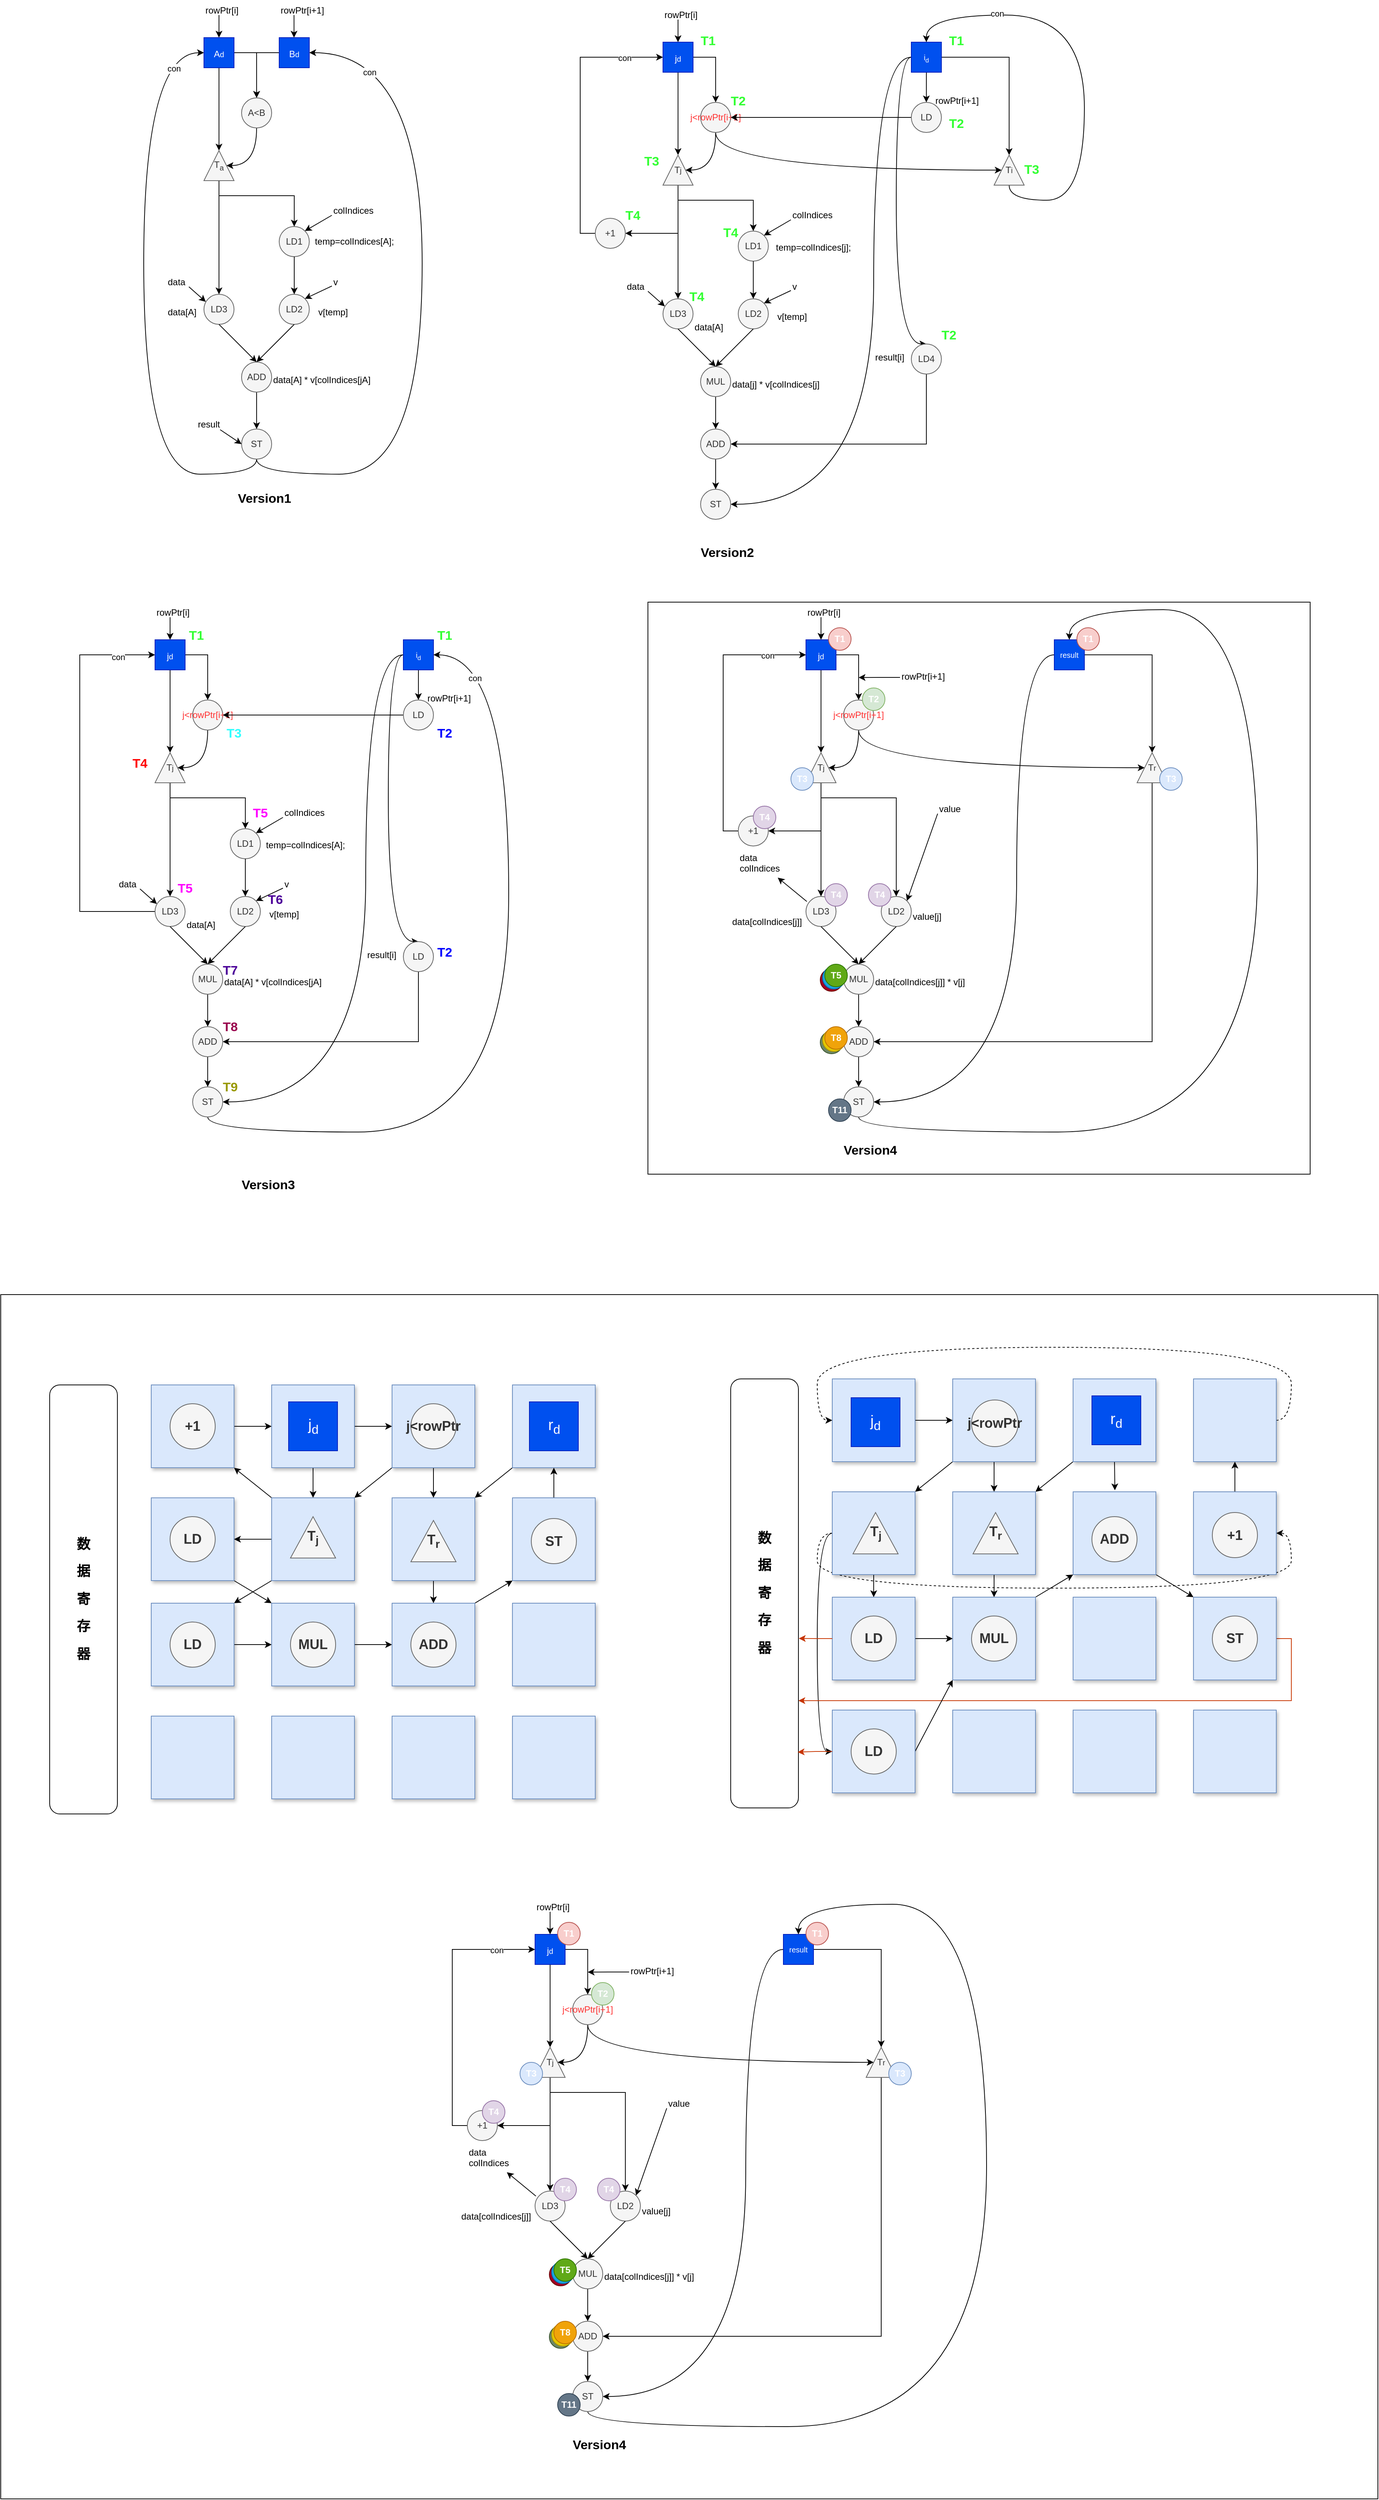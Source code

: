 <mxfile version="23.1.8" type="github">
  <diagram name="Page-1" id="8ce9d11a-91a2-4d17-14d8-a56ed91bf033">
    <mxGraphModel dx="3049" dy="1713" grid="1" gridSize="10" guides="1" tooltips="1" connect="1" arrows="1" fold="1" page="1" pageScale="1" pageWidth="1920" pageHeight="1200" background="none" math="0" shadow="0">
      <root>
        <mxCell id="0" />
        <mxCell id="1" parent="0" />
        <mxCell id="L8_u5jgMbJ4Ws2_1WM7x-108" value="" style="rounded=0;whiteSpace=wrap;html=1;" vertex="1" parent="1">
          <mxGeometry x="50" y="1740" width="1830" height="1600" as="geometry" />
        </mxCell>
        <mxCell id="Q072LDErji5jawaziPyY-17" value="" style="rounded=0;whiteSpace=wrap;html=1;" parent="1" vertex="1">
          <mxGeometry x="910" y="820" width="880" height="760" as="geometry" />
        </mxCell>
        <mxCell id="Q072LDErji5jawaziPyY-12" value="&lt;b&gt;&lt;font color=&quot;#ffffff&quot;&gt;T7&lt;/font&gt;&lt;/b&gt;" style="ellipse;whiteSpace=wrap;html=1;aspect=fixed;fillColor=#a20025;strokeColor=#6F0000;fontColor=#ffffff;" parent="1" vertex="1">
          <mxGeometry x="1139" y="1307" width="30" height="30" as="geometry" />
        </mxCell>
        <mxCell id="U-zHn95BD_rkfPfJ5epH-1" value="LD3" style="ellipse;whiteSpace=wrap;html=1;aspect=fixed;fillColor=#f5f5f5;fontColor=#333333;strokeColor=#666666;" parent="1" vertex="1">
          <mxGeometry x="320" y="411" width="40" height="40" as="geometry" />
        </mxCell>
        <mxCell id="U-zHn95BD_rkfPfJ5epH-3" value="LD1" style="ellipse;whiteSpace=wrap;html=1;aspect=fixed;fillColor=#f5f5f5;fontColor=#333333;strokeColor=#666666;" parent="1" vertex="1">
          <mxGeometry x="420" y="321" width="40" height="40" as="geometry" />
        </mxCell>
        <mxCell id="U-zHn95BD_rkfPfJ5epH-4" value="LD2" style="ellipse;whiteSpace=wrap;html=1;aspect=fixed;fillColor=#f5f5f5;fontColor=#333333;strokeColor=#666666;" parent="1" vertex="1">
          <mxGeometry x="420" y="411" width="40" height="40" as="geometry" />
        </mxCell>
        <mxCell id="U-zHn95BD_rkfPfJ5epH-37" style="edgeStyle=orthogonalEdgeStyle;rounded=0;orthogonalLoop=1;jettySize=auto;html=1;exitX=0.5;exitY=1;exitDx=0;exitDy=0;entryX=0.5;entryY=0;entryDx=0;entryDy=0;" parent="1" source="U-zHn95BD_rkfPfJ5epH-5" target="U-zHn95BD_rkfPfJ5epH-36" edge="1">
          <mxGeometry relative="1" as="geometry" />
        </mxCell>
        <mxCell id="U-zHn95BD_rkfPfJ5epH-5" value="ADD" style="ellipse;whiteSpace=wrap;html=1;aspect=fixed;fillColor=#f5f5f5;fontColor=#333333;strokeColor=#666666;" parent="1" vertex="1">
          <mxGeometry x="370" y="501" width="40" height="40" as="geometry" />
        </mxCell>
        <mxCell id="U-zHn95BD_rkfPfJ5epH-6" value="" style="endArrow=classic;html=1;rounded=0;exitX=0.5;exitY=1;exitDx=0;exitDy=0;entryX=0.5;entryY=0;entryDx=0;entryDy=0;" parent="1" source="U-zHn95BD_rkfPfJ5epH-3" target="U-zHn95BD_rkfPfJ5epH-4" edge="1">
          <mxGeometry width="50" height="50" relative="1" as="geometry">
            <mxPoint x="450" y="391" as="sourcePoint" />
            <mxPoint x="490" y="521" as="targetPoint" />
          </mxGeometry>
        </mxCell>
        <mxCell id="U-zHn95BD_rkfPfJ5epH-7" value="" style="endArrow=classic;html=1;rounded=0;exitX=0.5;exitY=1;exitDx=0;exitDy=0;entryX=0.5;entryY=0;entryDx=0;entryDy=0;" parent="1" source="U-zHn95BD_rkfPfJ5epH-4" target="U-zHn95BD_rkfPfJ5epH-5" edge="1">
          <mxGeometry width="50" height="50" relative="1" as="geometry">
            <mxPoint x="430" y="501" as="sourcePoint" />
            <mxPoint x="350" y="511" as="targetPoint" />
          </mxGeometry>
        </mxCell>
        <mxCell id="U-zHn95BD_rkfPfJ5epH-8" value="" style="endArrow=classic;html=1;rounded=0;exitX=0.5;exitY=1;exitDx=0;exitDy=0;entryX=0.5;entryY=0;entryDx=0;entryDy=0;" parent="1" source="U-zHn95BD_rkfPfJ5epH-1" target="U-zHn95BD_rkfPfJ5epH-5" edge="1">
          <mxGeometry width="50" height="50" relative="1" as="geometry">
            <mxPoint x="450" y="501" as="sourcePoint" />
            <mxPoint x="350" y="551" as="targetPoint" />
          </mxGeometry>
        </mxCell>
        <mxCell id="U-zHn95BD_rkfPfJ5epH-9" value="temp=colIndices[A];" style="text;strokeColor=none;align=center;fillColor=none;html=1;verticalAlign=middle;whiteSpace=wrap;rounded=0;" parent="1" vertex="1">
          <mxGeometry x="490" y="326" width="60" height="30" as="geometry" />
        </mxCell>
        <mxCell id="U-zHn95BD_rkfPfJ5epH-10" value="data[A]" style="text;whiteSpace=wrap;" parent="1" vertex="1">
          <mxGeometry x="270" y="421" width="70" height="40" as="geometry" />
        </mxCell>
        <mxCell id="U-zHn95BD_rkfPfJ5epH-11" value="v[temp]" style="text;whiteSpace=wrap;" parent="1" vertex="1">
          <mxGeometry x="470" y="421" width="70" height="40" as="geometry" />
        </mxCell>
        <mxCell id="U-zHn95BD_rkfPfJ5epH-12" value="data[A] * v[colIndices[jA]" style="text;whiteSpace=wrap;" parent="1" vertex="1">
          <mxGeometry x="410" y="511" width="150" height="40" as="geometry" />
        </mxCell>
        <mxCell id="U-zHn95BD_rkfPfJ5epH-22" style="edgeStyle=orthogonalEdgeStyle;rounded=0;orthogonalLoop=1;jettySize=auto;html=1;exitX=1;exitY=0.5;exitDx=0;exitDy=0;entryX=0.5;entryY=0;entryDx=0;entryDy=0;" parent="1" source="U-zHn95BD_rkfPfJ5epH-13" target="U-zHn95BD_rkfPfJ5epH-20" edge="1">
          <mxGeometry relative="1" as="geometry" />
        </mxCell>
        <mxCell id="U-zHn95BD_rkfPfJ5epH-24" style="edgeStyle=orthogonalEdgeStyle;rounded=0;orthogonalLoop=1;jettySize=auto;html=1;exitX=0.5;exitY=1;exitDx=0;exitDy=0;entryX=1;entryY=0.5;entryDx=0;entryDy=0;" parent="1" source="U-zHn95BD_rkfPfJ5epH-13" target="U-zHn95BD_rkfPfJ5epH-21" edge="1">
          <mxGeometry relative="1" as="geometry" />
        </mxCell>
        <mxCell id="U-zHn95BD_rkfPfJ5epH-13" value="&lt;sub&gt;&lt;span style=&quot;font-size: 12px;&quot;&gt;A&lt;/span&gt;d&lt;/sub&gt;" style="whiteSpace=wrap;html=1;aspect=fixed;fillColor=#0050ef;strokeColor=#001DBC;fontColor=#ffffff;" parent="1" vertex="1">
          <mxGeometry x="320" y="70" width="40" height="40" as="geometry" />
        </mxCell>
        <mxCell id="U-zHn95BD_rkfPfJ5epH-25" style="edgeStyle=orthogonalEdgeStyle;rounded=0;orthogonalLoop=1;jettySize=auto;html=1;exitX=0;exitY=0.5;exitDx=0;exitDy=0;entryX=0.5;entryY=0;entryDx=0;entryDy=0;" parent="1" source="U-zHn95BD_rkfPfJ5epH-14" target="U-zHn95BD_rkfPfJ5epH-20" edge="1">
          <mxGeometry relative="1" as="geometry" />
        </mxCell>
        <mxCell id="U-zHn95BD_rkfPfJ5epH-14" value="&lt;sub&gt;&lt;span style=&quot;font-size: 12px;&quot;&gt;B&lt;/span&gt;d&lt;/sub&gt;" style="whiteSpace=wrap;html=1;aspect=fixed;fillColor=#0050ef;strokeColor=#001DBC;fontColor=#ffffff;" parent="1" vertex="1">
          <mxGeometry x="420" y="70" width="40" height="40" as="geometry" />
        </mxCell>
        <mxCell id="U-zHn95BD_rkfPfJ5epH-15" value="" style="endArrow=classic;html=1;rounded=0;entryX=0.5;entryY=0;entryDx=0;entryDy=0;" parent="1" target="U-zHn95BD_rkfPfJ5epH-13" edge="1">
          <mxGeometry width="50" height="50" relative="1" as="geometry">
            <mxPoint x="340" y="40" as="sourcePoint" />
            <mxPoint x="390" y="-10" as="targetPoint" />
          </mxGeometry>
        </mxCell>
        <mxCell id="U-zHn95BD_rkfPfJ5epH-17" value="" style="endArrow=classic;html=1;rounded=0;entryX=0.5;entryY=0;entryDx=0;entryDy=0;" parent="1" edge="1">
          <mxGeometry width="50" height="50" relative="1" as="geometry">
            <mxPoint x="439.71" y="40" as="sourcePoint" />
            <mxPoint x="439.71" y="70" as="targetPoint" />
          </mxGeometry>
        </mxCell>
        <mxCell id="U-zHn95BD_rkfPfJ5epH-18" value="rowPtr[i]" style="text;whiteSpace=wrap;" parent="1" vertex="1">
          <mxGeometry x="320" y="20" width="80" height="40" as="geometry" />
        </mxCell>
        <mxCell id="U-zHn95BD_rkfPfJ5epH-19" value="rowPtr[i+1]" style="text;whiteSpace=wrap;" parent="1" vertex="1">
          <mxGeometry x="420" y="20" width="80" height="40" as="geometry" />
        </mxCell>
        <mxCell id="U-zHn95BD_rkfPfJ5epH-23" style="edgeStyle=orthogonalEdgeStyle;rounded=0;orthogonalLoop=1;jettySize=auto;html=1;exitX=0.5;exitY=1;exitDx=0;exitDy=0;entryX=0.5;entryY=1;entryDx=0;entryDy=0;curved=1;" parent="1" source="U-zHn95BD_rkfPfJ5epH-20" target="U-zHn95BD_rkfPfJ5epH-21" edge="1">
          <mxGeometry relative="1" as="geometry">
            <Array as="points">
              <mxPoint x="390" y="240" />
            </Array>
          </mxGeometry>
        </mxCell>
        <mxCell id="U-zHn95BD_rkfPfJ5epH-20" value="A&amp;lt;B" style="ellipse;whiteSpace=wrap;html=1;aspect=fixed;fillColor=#f5f5f5;fontColor=#333333;strokeColor=#666666;" parent="1" vertex="1">
          <mxGeometry x="370" y="150" width="40" height="40" as="geometry" />
        </mxCell>
        <mxCell id="U-zHn95BD_rkfPfJ5epH-26" style="edgeStyle=orthogonalEdgeStyle;rounded=0;orthogonalLoop=1;jettySize=auto;html=1;exitX=0;exitY=0.5;exitDx=0;exitDy=0;entryX=0.5;entryY=0;entryDx=0;entryDy=0;" parent="1" source="U-zHn95BD_rkfPfJ5epH-21" target="U-zHn95BD_rkfPfJ5epH-1" edge="1">
          <mxGeometry relative="1" as="geometry" />
        </mxCell>
        <mxCell id="U-zHn95BD_rkfPfJ5epH-27" style="edgeStyle=orthogonalEdgeStyle;rounded=0;orthogonalLoop=1;jettySize=auto;html=1;exitX=0;exitY=0.5;exitDx=0;exitDy=0;entryX=0.5;entryY=0;entryDx=0;entryDy=0;" parent="1" source="U-zHn95BD_rkfPfJ5epH-21" target="U-zHn95BD_rkfPfJ5epH-3" edge="1">
          <mxGeometry relative="1" as="geometry">
            <Array as="points">
              <mxPoint x="340" y="280" />
            </Array>
          </mxGeometry>
        </mxCell>
        <mxCell id="U-zHn95BD_rkfPfJ5epH-21" value="T&lt;sub&gt;a&lt;/sub&gt;" style="triangle;whiteSpace=wrap;html=1;direction=north;fillColor=#f5f5f5;fontColor=#333333;strokeColor=#666666;" parent="1" vertex="1">
          <mxGeometry x="320" y="220" width="40" height="40" as="geometry" />
        </mxCell>
        <mxCell id="U-zHn95BD_rkfPfJ5epH-28" value="data" style="text;whiteSpace=wrap;" parent="1" vertex="1">
          <mxGeometry x="270" y="381" width="70" height="40" as="geometry" />
        </mxCell>
        <mxCell id="U-zHn95BD_rkfPfJ5epH-29" value="colIndices" style="text;whiteSpace=wrap;" parent="1" vertex="1">
          <mxGeometry x="490" y="286" width="70" height="40" as="geometry" />
        </mxCell>
        <mxCell id="U-zHn95BD_rkfPfJ5epH-30" value="v" style="text;whiteSpace=wrap;" parent="1" vertex="1">
          <mxGeometry x="490" y="381" width="20" height="19" as="geometry" />
        </mxCell>
        <mxCell id="U-zHn95BD_rkfPfJ5epH-32" value="" style="endArrow=classic;html=1;rounded=0;entryX=0.75;entryY=1;entryDx=0;entryDy=0;" parent="1" target="U-zHn95BD_rkfPfJ5epH-28" edge="1">
          <mxGeometry width="50" height="50" relative="1" as="geometry">
            <mxPoint x="300" y="401" as="sourcePoint" />
            <mxPoint x="350" y="351" as="targetPoint" />
          </mxGeometry>
        </mxCell>
        <mxCell id="U-zHn95BD_rkfPfJ5epH-34" value="" style="endArrow=classic;html=1;rounded=0;entryX=1;entryY=0;entryDx=0;entryDy=0;exitX=0;exitY=0.5;exitDx=0;exitDy=0;" parent="1" source="U-zHn95BD_rkfPfJ5epH-29" target="U-zHn95BD_rkfPfJ5epH-3" edge="1">
          <mxGeometry width="50" height="50" relative="1" as="geometry">
            <mxPoint x="490" y="321" as="sourcePoint" />
            <mxPoint x="520" y="390" as="targetPoint" />
          </mxGeometry>
        </mxCell>
        <mxCell id="U-zHn95BD_rkfPfJ5epH-35" value="" style="endArrow=classic;html=1;rounded=0;exitX=0;exitY=1;exitDx=0;exitDy=0;entryX=1;entryY=0;entryDx=0;entryDy=0;" parent="1" source="U-zHn95BD_rkfPfJ5epH-30" target="U-zHn95BD_rkfPfJ5epH-4" edge="1">
          <mxGeometry width="50" height="50" relative="1" as="geometry">
            <mxPoint x="510" y="401" as="sourcePoint" />
            <mxPoint x="780" y="350" as="targetPoint" />
          </mxGeometry>
        </mxCell>
        <mxCell id="U-zHn95BD_rkfPfJ5epH-41" style="edgeStyle=orthogonalEdgeStyle;rounded=0;orthogonalLoop=1;jettySize=auto;html=1;exitX=0.5;exitY=1;exitDx=0;exitDy=0;entryX=0;entryY=0.5;entryDx=0;entryDy=0;curved=1;" parent="1" source="U-zHn95BD_rkfPfJ5epH-36" target="U-zHn95BD_rkfPfJ5epH-13" edge="1">
          <mxGeometry relative="1" as="geometry">
            <Array as="points">
              <mxPoint x="390" y="650" />
              <mxPoint x="240" y="650" />
              <mxPoint x="240" y="90" />
            </Array>
          </mxGeometry>
        </mxCell>
        <mxCell id="U-zHn95BD_rkfPfJ5epH-46" value="con" style="edgeLabel;html=1;align=center;verticalAlign=middle;resizable=0;points=[];" parent="U-zHn95BD_rkfPfJ5epH-41" vertex="1" connectable="0">
          <mxGeometry x="0.901" y="-21" relative="1" as="geometry">
            <mxPoint as="offset" />
          </mxGeometry>
        </mxCell>
        <mxCell id="U-zHn95BD_rkfPfJ5epH-43" style="edgeStyle=orthogonalEdgeStyle;rounded=0;orthogonalLoop=1;jettySize=auto;html=1;exitX=0.5;exitY=1;exitDx=0;exitDy=0;entryX=1;entryY=0.5;entryDx=0;entryDy=0;curved=1;" parent="1" source="U-zHn95BD_rkfPfJ5epH-36" target="U-zHn95BD_rkfPfJ5epH-14" edge="1">
          <mxGeometry relative="1" as="geometry">
            <Array as="points">
              <mxPoint x="390" y="650" />
              <mxPoint x="610" y="650" />
              <mxPoint x="610" y="90" />
            </Array>
          </mxGeometry>
        </mxCell>
        <mxCell id="U-zHn95BD_rkfPfJ5epH-45" value="con" style="edgeLabel;html=1;align=center;verticalAlign=middle;resizable=0;points=[];" parent="U-zHn95BD_rkfPfJ5epH-43" vertex="1" connectable="0">
          <mxGeometry x="0.832" y="26" relative="1" as="geometry">
            <mxPoint as="offset" />
          </mxGeometry>
        </mxCell>
        <mxCell id="U-zHn95BD_rkfPfJ5epH-36" value="ST" style="ellipse;whiteSpace=wrap;html=1;aspect=fixed;fillColor=#f5f5f5;fontColor=#333333;strokeColor=#666666;" parent="1" vertex="1">
          <mxGeometry x="370" y="590" width="40" height="40" as="geometry" />
        </mxCell>
        <mxCell id="U-zHn95BD_rkfPfJ5epH-39" style="rounded=0;orthogonalLoop=1;jettySize=auto;html=1;exitX=1.052;exitY=1.043;exitDx=0;exitDy=0;entryX=0;entryY=0.5;entryDx=0;entryDy=0;exitPerimeter=0;" parent="1" source="U-zHn95BD_rkfPfJ5epH-38" target="U-zHn95BD_rkfPfJ5epH-36" edge="1">
          <mxGeometry relative="1" as="geometry" />
        </mxCell>
        <mxCell id="U-zHn95BD_rkfPfJ5epH-38" value="result" style="text;whiteSpace=wrap;" parent="1" vertex="1">
          <mxGeometry x="310" y="570" width="30" height="20" as="geometry" />
        </mxCell>
        <mxCell id="Nf0hPOVmcLd8asq8eckD-1" value="LD3" style="ellipse;whiteSpace=wrap;html=1;aspect=fixed;fillColor=#f5f5f5;fontColor=#333333;strokeColor=#666666;" parent="1" vertex="1">
          <mxGeometry x="930" y="417" width="40" height="40" as="geometry" />
        </mxCell>
        <mxCell id="Nf0hPOVmcLd8asq8eckD-2" value="LD1" style="ellipse;whiteSpace=wrap;html=1;aspect=fixed;fillColor=#f5f5f5;fontColor=#333333;strokeColor=#666666;" parent="1" vertex="1">
          <mxGeometry x="1030" y="327" width="40" height="40" as="geometry" />
        </mxCell>
        <mxCell id="Nf0hPOVmcLd8asq8eckD-3" value="LD2" style="ellipse;whiteSpace=wrap;html=1;aspect=fixed;fillColor=#f5f5f5;fontColor=#333333;strokeColor=#666666;" parent="1" vertex="1">
          <mxGeometry x="1030" y="417" width="40" height="40" as="geometry" />
        </mxCell>
        <mxCell id="Nf0hPOVmcLd8asq8eckD-50" style="edgeStyle=orthogonalEdgeStyle;rounded=0;orthogonalLoop=1;jettySize=auto;html=1;exitX=0.5;exitY=1;exitDx=0;exitDy=0;entryX=0.5;entryY=0;entryDx=0;entryDy=0;" parent="1" source="Nf0hPOVmcLd8asq8eckD-5" target="Nf0hPOVmcLd8asq8eckD-49" edge="1">
          <mxGeometry relative="1" as="geometry" />
        </mxCell>
        <mxCell id="Nf0hPOVmcLd8asq8eckD-5" value="MUL" style="ellipse;whiteSpace=wrap;html=1;aspect=fixed;fillColor=#f5f5f5;fontColor=#333333;strokeColor=#666666;" parent="1" vertex="1">
          <mxGeometry x="980" y="507" width="40" height="40" as="geometry" />
        </mxCell>
        <mxCell id="Nf0hPOVmcLd8asq8eckD-6" value="" style="endArrow=classic;html=1;rounded=0;exitX=0.5;exitY=1;exitDx=0;exitDy=0;entryX=0.5;entryY=0;entryDx=0;entryDy=0;" parent="1" source="Nf0hPOVmcLd8asq8eckD-2" target="Nf0hPOVmcLd8asq8eckD-3" edge="1">
          <mxGeometry width="50" height="50" relative="1" as="geometry">
            <mxPoint x="1060" y="397" as="sourcePoint" />
            <mxPoint x="1100" y="527" as="targetPoint" />
          </mxGeometry>
        </mxCell>
        <mxCell id="Nf0hPOVmcLd8asq8eckD-7" value="" style="endArrow=classic;html=1;rounded=0;exitX=0.5;exitY=1;exitDx=0;exitDy=0;entryX=0.5;entryY=0;entryDx=0;entryDy=0;" parent="1" source="Nf0hPOVmcLd8asq8eckD-3" target="Nf0hPOVmcLd8asq8eckD-5" edge="1">
          <mxGeometry width="50" height="50" relative="1" as="geometry">
            <mxPoint x="1040" y="507" as="sourcePoint" />
            <mxPoint x="960" y="517" as="targetPoint" />
          </mxGeometry>
        </mxCell>
        <mxCell id="Nf0hPOVmcLd8asq8eckD-8" value="" style="endArrow=classic;html=1;rounded=0;exitX=0.5;exitY=1;exitDx=0;exitDy=0;entryX=0.5;entryY=0;entryDx=0;entryDy=0;" parent="1" source="Nf0hPOVmcLd8asq8eckD-1" target="Nf0hPOVmcLd8asq8eckD-5" edge="1">
          <mxGeometry width="50" height="50" relative="1" as="geometry">
            <mxPoint x="1060" y="507" as="sourcePoint" />
            <mxPoint x="960" y="557" as="targetPoint" />
          </mxGeometry>
        </mxCell>
        <mxCell id="Nf0hPOVmcLd8asq8eckD-9" value="temp=colIndices[j];" style="text;strokeColor=none;align=center;fillColor=none;html=1;verticalAlign=middle;whiteSpace=wrap;rounded=0;" parent="1" vertex="1">
          <mxGeometry x="1100" y="336" width="60" height="26" as="geometry" />
        </mxCell>
        <mxCell id="Nf0hPOVmcLd8asq8eckD-10" value="data[A]" style="text;whiteSpace=wrap;" parent="1" vertex="1">
          <mxGeometry x="970" y="441" width="70" height="40" as="geometry" />
        </mxCell>
        <mxCell id="Nf0hPOVmcLd8asq8eckD-11" value="v[temp]" style="text;whiteSpace=wrap;" parent="1" vertex="1">
          <mxGeometry x="1080" y="427" width="70" height="40" as="geometry" />
        </mxCell>
        <mxCell id="Nf0hPOVmcLd8asq8eckD-12" value="data[j] * v[colIndices[j]" style="text;whiteSpace=wrap;" parent="1" vertex="1">
          <mxGeometry x="1020" y="517" width="150" height="40" as="geometry" />
        </mxCell>
        <mxCell id="Nf0hPOVmcLd8asq8eckD-13" style="edgeStyle=orthogonalEdgeStyle;rounded=0;orthogonalLoop=1;jettySize=auto;html=1;exitX=1;exitY=0.5;exitDx=0;exitDy=0;entryX=0.5;entryY=0;entryDx=0;entryDy=0;" parent="1" source="Nf0hPOVmcLd8asq8eckD-15" target="Nf0hPOVmcLd8asq8eckD-23" edge="1">
          <mxGeometry relative="1" as="geometry" />
        </mxCell>
        <mxCell id="Nf0hPOVmcLd8asq8eckD-14" style="edgeStyle=orthogonalEdgeStyle;rounded=0;orthogonalLoop=1;jettySize=auto;html=1;exitX=0.5;exitY=1;exitDx=0;exitDy=0;entryX=1;entryY=0.5;entryDx=0;entryDy=0;" parent="1" source="Nf0hPOVmcLd8asq8eckD-15" target="Nf0hPOVmcLd8asq8eckD-26" edge="1">
          <mxGeometry relative="1" as="geometry" />
        </mxCell>
        <mxCell id="Nf0hPOVmcLd8asq8eckD-15" value="&lt;sub&gt;&lt;span style=&quot;font-size: 12px;&quot;&gt;j&lt;/span&gt;d&lt;/sub&gt;" style="whiteSpace=wrap;html=1;aspect=fixed;fillColor=#0050ef;strokeColor=#001DBC;fontColor=#ffffff;" parent="1" vertex="1">
          <mxGeometry x="930" y="76" width="40" height="40" as="geometry" />
        </mxCell>
        <mxCell id="Nf0hPOVmcLd8asq8eckD-43" style="edgeStyle=orthogonalEdgeStyle;rounded=0;orthogonalLoop=1;jettySize=auto;html=1;exitX=0.5;exitY=1;exitDx=0;exitDy=0;entryX=0.5;entryY=0;entryDx=0;entryDy=0;" parent="1" source="Nf0hPOVmcLd8asq8eckD-17" target="Nf0hPOVmcLd8asq8eckD-42" edge="1">
          <mxGeometry relative="1" as="geometry" />
        </mxCell>
        <mxCell id="Nf0hPOVmcLd8asq8eckD-48" style="edgeStyle=orthogonalEdgeStyle;rounded=0;orthogonalLoop=1;jettySize=auto;html=1;exitX=0;exitY=0.5;exitDx=0;exitDy=0;entryX=0.5;entryY=0;entryDx=0;entryDy=0;curved=1;" parent="1" source="Nf0hPOVmcLd8asq8eckD-17" target="Nf0hPOVmcLd8asq8eckD-47" edge="1">
          <mxGeometry relative="1" as="geometry">
            <Array as="points">
              <mxPoint x="1240" y="96" />
              <mxPoint x="1240" y="477" />
            </Array>
          </mxGeometry>
        </mxCell>
        <mxCell id="Nf0hPOVmcLd8asq8eckD-53" style="edgeStyle=orthogonalEdgeStyle;rounded=0;orthogonalLoop=1;jettySize=auto;html=1;exitX=0;exitY=0.5;exitDx=0;exitDy=0;entryX=1;entryY=0.5;entryDx=0;entryDy=0;curved=1;" parent="1" source="Nf0hPOVmcLd8asq8eckD-17" target="Nf0hPOVmcLd8asq8eckD-37" edge="1">
          <mxGeometry relative="1" as="geometry">
            <Array as="points">
              <mxPoint x="1210" y="96" />
              <mxPoint x="1210" y="690" />
            </Array>
          </mxGeometry>
        </mxCell>
        <mxCell id="NMX5KVD_Srp5hz0jkVQt-5" style="edgeStyle=orthogonalEdgeStyle;rounded=0;orthogonalLoop=1;jettySize=auto;html=1;exitX=1;exitY=0.5;exitDx=0;exitDy=0;entryX=1;entryY=0.5;entryDx=0;entryDy=0;" parent="1" source="Nf0hPOVmcLd8asq8eckD-17" target="NMX5KVD_Srp5hz0jkVQt-3" edge="1">
          <mxGeometry relative="1" as="geometry" />
        </mxCell>
        <mxCell id="Nf0hPOVmcLd8asq8eckD-17" value="&lt;span style=&quot;font-size: 10px;&quot;&gt;i&lt;sub&gt;d&lt;/sub&gt;&lt;/span&gt;" style="whiteSpace=wrap;html=1;aspect=fixed;fillColor=#0050ef;strokeColor=#001DBC;fontColor=#ffffff;" parent="1" vertex="1">
          <mxGeometry x="1260" y="76" width="40" height="40" as="geometry" />
        </mxCell>
        <mxCell id="Nf0hPOVmcLd8asq8eckD-18" value="" style="endArrow=classic;html=1;rounded=0;entryX=0.5;entryY=0;entryDx=0;entryDy=0;" parent="1" target="Nf0hPOVmcLd8asq8eckD-15" edge="1">
          <mxGeometry width="50" height="50" relative="1" as="geometry">
            <mxPoint x="950" y="46" as="sourcePoint" />
            <mxPoint x="1000" y="-4" as="targetPoint" />
          </mxGeometry>
        </mxCell>
        <mxCell id="Nf0hPOVmcLd8asq8eckD-20" value="rowPtr[i]" style="text;whiteSpace=wrap;" parent="1" vertex="1">
          <mxGeometry x="930" y="26" width="80" height="40" as="geometry" />
        </mxCell>
        <mxCell id="Nf0hPOVmcLd8asq8eckD-22" style="edgeStyle=orthogonalEdgeStyle;rounded=0;orthogonalLoop=1;jettySize=auto;html=1;exitX=0.5;exitY=1;exitDx=0;exitDy=0;entryX=0.5;entryY=1;entryDx=0;entryDy=0;curved=1;" parent="1" source="Nf0hPOVmcLd8asq8eckD-23" target="Nf0hPOVmcLd8asq8eckD-26" edge="1">
          <mxGeometry relative="1" as="geometry">
            <Array as="points">
              <mxPoint x="1000" y="246" />
            </Array>
          </mxGeometry>
        </mxCell>
        <mxCell id="NMX5KVD_Srp5hz0jkVQt-4" style="edgeStyle=orthogonalEdgeStyle;rounded=0;orthogonalLoop=1;jettySize=auto;html=1;exitX=0.5;exitY=1;exitDx=0;exitDy=0;entryX=0.5;entryY=0;entryDx=0;entryDy=0;curved=1;" parent="1" source="Nf0hPOVmcLd8asq8eckD-23" target="NMX5KVD_Srp5hz0jkVQt-3" edge="1">
          <mxGeometry relative="1" as="geometry">
            <Array as="points">
              <mxPoint x="1000" y="246" />
            </Array>
          </mxGeometry>
        </mxCell>
        <mxCell id="Nf0hPOVmcLd8asq8eckD-23" value="&lt;font color=&quot;#ff3333&quot;&gt;j&amp;lt;rowPtr[i+1]&lt;/font&gt;" style="ellipse;whiteSpace=wrap;html=1;aspect=fixed;fillColor=#f5f5f5;fontColor=#333333;strokeColor=#666666;" parent="1" vertex="1">
          <mxGeometry x="980" y="156" width="40" height="40" as="geometry" />
        </mxCell>
        <mxCell id="Nf0hPOVmcLd8asq8eckD-24" style="edgeStyle=orthogonalEdgeStyle;rounded=0;orthogonalLoop=1;jettySize=auto;html=1;exitX=0;exitY=0.5;exitDx=0;exitDy=0;entryX=0.5;entryY=0;entryDx=0;entryDy=0;" parent="1" source="Nf0hPOVmcLd8asq8eckD-26" target="Nf0hPOVmcLd8asq8eckD-1" edge="1">
          <mxGeometry relative="1" as="geometry" />
        </mxCell>
        <mxCell id="Nf0hPOVmcLd8asq8eckD-25" style="edgeStyle=orthogonalEdgeStyle;rounded=0;orthogonalLoop=1;jettySize=auto;html=1;exitX=0;exitY=0.5;exitDx=0;exitDy=0;entryX=0.5;entryY=0;entryDx=0;entryDy=0;" parent="1" source="Nf0hPOVmcLd8asq8eckD-26" target="Nf0hPOVmcLd8asq8eckD-2" edge="1">
          <mxGeometry relative="1" as="geometry">
            <Array as="points">
              <mxPoint x="950" y="286" />
            </Array>
          </mxGeometry>
        </mxCell>
        <mxCell id="NMX5KVD_Srp5hz0jkVQt-9" style="edgeStyle=orthogonalEdgeStyle;rounded=0;orthogonalLoop=1;jettySize=auto;html=1;exitX=0;exitY=0.5;exitDx=0;exitDy=0;entryX=1;entryY=0.5;entryDx=0;entryDy=0;" parent="1" source="Nf0hPOVmcLd8asq8eckD-26" target="NMX5KVD_Srp5hz0jkVQt-8" edge="1">
          <mxGeometry relative="1" as="geometry" />
        </mxCell>
        <mxCell id="Nf0hPOVmcLd8asq8eckD-26" value="T&lt;span style=&quot;font-size: 10px;&quot;&gt;j&lt;/span&gt;" style="triangle;whiteSpace=wrap;html=1;direction=north;fillColor=#f5f5f5;fontColor=#333333;strokeColor=#666666;" parent="1" vertex="1">
          <mxGeometry x="930" y="226" width="40" height="40" as="geometry" />
        </mxCell>
        <mxCell id="Nf0hPOVmcLd8asq8eckD-27" value="data" style="text;whiteSpace=wrap;" parent="1" vertex="1">
          <mxGeometry x="880" y="387" width="70" height="40" as="geometry" />
        </mxCell>
        <mxCell id="Nf0hPOVmcLd8asq8eckD-28" value="colIndices" style="text;whiteSpace=wrap;" parent="1" vertex="1">
          <mxGeometry x="1100" y="292" width="70" height="40" as="geometry" />
        </mxCell>
        <mxCell id="Nf0hPOVmcLd8asq8eckD-29" value="v" style="text;whiteSpace=wrap;" parent="1" vertex="1">
          <mxGeometry x="1100" y="387" width="20" height="19" as="geometry" />
        </mxCell>
        <mxCell id="Nf0hPOVmcLd8asq8eckD-30" value="" style="endArrow=classic;html=1;rounded=0;entryX=0.75;entryY=1;entryDx=0;entryDy=0;" parent="1" target="Nf0hPOVmcLd8asq8eckD-27" edge="1">
          <mxGeometry width="50" height="50" relative="1" as="geometry">
            <mxPoint x="910" y="407" as="sourcePoint" />
            <mxPoint x="960" y="357" as="targetPoint" />
          </mxGeometry>
        </mxCell>
        <mxCell id="Nf0hPOVmcLd8asq8eckD-31" value="" style="endArrow=classic;html=1;rounded=0;entryX=1;entryY=0;entryDx=0;entryDy=0;exitX=0;exitY=0.5;exitDx=0;exitDy=0;" parent="1" source="Nf0hPOVmcLd8asq8eckD-28" target="Nf0hPOVmcLd8asq8eckD-2" edge="1">
          <mxGeometry width="50" height="50" relative="1" as="geometry">
            <mxPoint x="1100" y="327" as="sourcePoint" />
            <mxPoint x="1130" y="396" as="targetPoint" />
          </mxGeometry>
        </mxCell>
        <mxCell id="Nf0hPOVmcLd8asq8eckD-32" value="" style="endArrow=classic;html=1;rounded=0;exitX=0;exitY=1;exitDx=0;exitDy=0;entryX=1;entryY=0;entryDx=0;entryDy=0;" parent="1" source="Nf0hPOVmcLd8asq8eckD-29" target="Nf0hPOVmcLd8asq8eckD-3" edge="1">
          <mxGeometry width="50" height="50" relative="1" as="geometry">
            <mxPoint x="1120" y="407" as="sourcePoint" />
            <mxPoint x="1390" y="356" as="targetPoint" />
          </mxGeometry>
        </mxCell>
        <mxCell id="Nf0hPOVmcLd8asq8eckD-37" value="ST" style="ellipse;whiteSpace=wrap;html=1;aspect=fixed;fillColor=#f5f5f5;fontColor=#333333;strokeColor=#666666;" parent="1" vertex="1">
          <mxGeometry x="980" y="670" width="40" height="40" as="geometry" />
        </mxCell>
        <mxCell id="Nf0hPOVmcLd8asq8eckD-39" value="result[i]" style="text;whiteSpace=wrap;" parent="1" vertex="1">
          <mxGeometry x="1210" y="481" width="30" height="20" as="geometry" />
        </mxCell>
        <mxCell id="Nf0hPOVmcLd8asq8eckD-40" value="&lt;b&gt;&lt;font style=&quot;font-size: 17px;&quot;&gt;Version1&lt;/font&gt;&lt;/b&gt;" style="text;html=1;align=center;verticalAlign=middle;resizable=0;points=[];autosize=1;strokeColor=none;fillColor=none;" parent="1" vertex="1">
          <mxGeometry x="355" y="668" width="90" height="30" as="geometry" />
        </mxCell>
        <mxCell id="Nf0hPOVmcLd8asq8eckD-41" value="&lt;b&gt;&lt;font style=&quot;font-size: 17px;&quot;&gt;Version2&lt;br&gt;&lt;/font&gt;&lt;/b&gt;" style="text;html=1;align=center;verticalAlign=middle;resizable=0;points=[];autosize=1;strokeColor=none;fillColor=none;" parent="1" vertex="1">
          <mxGeometry x="970" y="740" width="90" height="30" as="geometry" />
        </mxCell>
        <mxCell id="Nf0hPOVmcLd8asq8eckD-45" style="edgeStyle=orthogonalEdgeStyle;rounded=0;orthogonalLoop=1;jettySize=auto;html=1;exitX=0;exitY=0.5;exitDx=0;exitDy=0;entryX=1;entryY=0.5;entryDx=0;entryDy=0;" parent="1" source="Nf0hPOVmcLd8asq8eckD-42" target="Nf0hPOVmcLd8asq8eckD-23" edge="1">
          <mxGeometry relative="1" as="geometry" />
        </mxCell>
        <mxCell id="Nf0hPOVmcLd8asq8eckD-42" value="LD" style="ellipse;whiteSpace=wrap;html=1;aspect=fixed;fillColor=#f5f5f5;fontColor=#333333;strokeColor=#666666;" parent="1" vertex="1">
          <mxGeometry x="1260" y="156" width="40" height="40" as="geometry" />
        </mxCell>
        <mxCell id="Nf0hPOVmcLd8asq8eckD-51" style="edgeStyle=orthogonalEdgeStyle;rounded=0;orthogonalLoop=1;jettySize=auto;html=1;exitX=0.5;exitY=1;exitDx=0;exitDy=0;entryX=1;entryY=0.5;entryDx=0;entryDy=0;" parent="1" source="Nf0hPOVmcLd8asq8eckD-47" target="Nf0hPOVmcLd8asq8eckD-49" edge="1">
          <mxGeometry relative="1" as="geometry" />
        </mxCell>
        <mxCell id="Nf0hPOVmcLd8asq8eckD-47" value="LD4" style="ellipse;whiteSpace=wrap;html=1;aspect=fixed;fillColor=#f5f5f5;fontColor=#333333;strokeColor=#666666;" parent="1" vertex="1">
          <mxGeometry x="1260" y="477" width="40" height="40" as="geometry" />
        </mxCell>
        <mxCell id="Nf0hPOVmcLd8asq8eckD-52" style="edgeStyle=orthogonalEdgeStyle;rounded=0;orthogonalLoop=1;jettySize=auto;html=1;exitX=0.5;exitY=1;exitDx=0;exitDy=0;entryX=0.5;entryY=0;entryDx=0;entryDy=0;" parent="1" source="Nf0hPOVmcLd8asq8eckD-49" target="Nf0hPOVmcLd8asq8eckD-37" edge="1">
          <mxGeometry relative="1" as="geometry" />
        </mxCell>
        <mxCell id="Nf0hPOVmcLd8asq8eckD-49" value="ADD" style="ellipse;whiteSpace=wrap;html=1;aspect=fixed;fillColor=#f5f5f5;fontColor=#333333;strokeColor=#666666;" parent="1" vertex="1">
          <mxGeometry x="980" y="590" width="40" height="40" as="geometry" />
        </mxCell>
        <mxCell id="Nf0hPOVmcLd8asq8eckD-58" value="rowPtr[i+1]" style="text;whiteSpace=wrap;" parent="1" vertex="1">
          <mxGeometry x="1290" y="140" width="80" height="40" as="geometry" />
        </mxCell>
        <mxCell id="Nf0hPOVmcLd8asq8eckD-59" style="edgeStyle=orthogonalEdgeStyle;rounded=0;orthogonalLoop=1;jettySize=auto;html=1;exitX=0;exitY=0.5;exitDx=0;exitDy=0;entryX=0;entryY=0.5;entryDx=0;entryDy=0;" parent="1" source="Nf0hPOVmcLd8asq8eckD-61" target="Nf0hPOVmcLd8asq8eckD-75" edge="1">
          <mxGeometry relative="1" as="geometry">
            <Array as="points">
              <mxPoint x="155" y="1231" />
              <mxPoint x="155" y="890" />
            </Array>
          </mxGeometry>
        </mxCell>
        <mxCell id="Nf0hPOVmcLd8asq8eckD-60" value="con" style="edgeLabel;html=1;align=center;verticalAlign=middle;resizable=0;points=[];" parent="Nf0hPOVmcLd8asq8eckD-59" vertex="1" connectable="0">
          <mxGeometry x="0.818" y="-3" relative="1" as="geometry">
            <mxPoint as="offset" />
          </mxGeometry>
        </mxCell>
        <mxCell id="Nf0hPOVmcLd8asq8eckD-61" value="LD3" style="ellipse;whiteSpace=wrap;html=1;aspect=fixed;fillColor=#f5f5f5;fontColor=#333333;strokeColor=#666666;" parent="1" vertex="1">
          <mxGeometry x="255" y="1211" width="40" height="40" as="geometry" />
        </mxCell>
        <mxCell id="Nf0hPOVmcLd8asq8eckD-62" value="LD1" style="ellipse;whiteSpace=wrap;html=1;aspect=fixed;fillColor=#f5f5f5;fontColor=#333333;strokeColor=#666666;" parent="1" vertex="1">
          <mxGeometry x="355" y="1121" width="40" height="40" as="geometry" />
        </mxCell>
        <mxCell id="Nf0hPOVmcLd8asq8eckD-63" value="LD2" style="ellipse;whiteSpace=wrap;html=1;aspect=fixed;fillColor=#f5f5f5;fontColor=#333333;strokeColor=#666666;" parent="1" vertex="1">
          <mxGeometry x="355" y="1211" width="40" height="40" as="geometry" />
        </mxCell>
        <mxCell id="Nf0hPOVmcLd8asq8eckD-64" style="edgeStyle=orthogonalEdgeStyle;rounded=0;orthogonalLoop=1;jettySize=auto;html=1;exitX=0.5;exitY=1;exitDx=0;exitDy=0;entryX=0.5;entryY=0;entryDx=0;entryDy=0;" parent="1" source="Nf0hPOVmcLd8asq8eckD-65" target="Nf0hPOVmcLd8asq8eckD-103" edge="1">
          <mxGeometry relative="1" as="geometry" />
        </mxCell>
        <mxCell id="Nf0hPOVmcLd8asq8eckD-65" value="MUL" style="ellipse;whiteSpace=wrap;html=1;aspect=fixed;fillColor=#f5f5f5;fontColor=#333333;strokeColor=#666666;" parent="1" vertex="1">
          <mxGeometry x="305" y="1301" width="40" height="40" as="geometry" />
        </mxCell>
        <mxCell id="Nf0hPOVmcLd8asq8eckD-66" value="" style="endArrow=classic;html=1;rounded=0;exitX=0.5;exitY=1;exitDx=0;exitDy=0;entryX=0.5;entryY=0;entryDx=0;entryDy=0;" parent="1" source="Nf0hPOVmcLd8asq8eckD-62" target="Nf0hPOVmcLd8asq8eckD-63" edge="1">
          <mxGeometry width="50" height="50" relative="1" as="geometry">
            <mxPoint x="385" y="1191" as="sourcePoint" />
            <mxPoint x="425" y="1321" as="targetPoint" />
          </mxGeometry>
        </mxCell>
        <mxCell id="Nf0hPOVmcLd8asq8eckD-67" value="" style="endArrow=classic;html=1;rounded=0;exitX=0.5;exitY=1;exitDx=0;exitDy=0;entryX=0.5;entryY=0;entryDx=0;entryDy=0;" parent="1" source="Nf0hPOVmcLd8asq8eckD-63" target="Nf0hPOVmcLd8asq8eckD-65" edge="1">
          <mxGeometry width="50" height="50" relative="1" as="geometry">
            <mxPoint x="365" y="1301" as="sourcePoint" />
            <mxPoint x="285" y="1311" as="targetPoint" />
          </mxGeometry>
        </mxCell>
        <mxCell id="Nf0hPOVmcLd8asq8eckD-68" value="" style="endArrow=classic;html=1;rounded=0;exitX=0.5;exitY=1;exitDx=0;exitDy=0;entryX=0.5;entryY=0;entryDx=0;entryDy=0;" parent="1" source="Nf0hPOVmcLd8asq8eckD-61" target="Nf0hPOVmcLd8asq8eckD-65" edge="1">
          <mxGeometry width="50" height="50" relative="1" as="geometry">
            <mxPoint x="385" y="1301" as="sourcePoint" />
            <mxPoint x="285" y="1351" as="targetPoint" />
          </mxGeometry>
        </mxCell>
        <mxCell id="Nf0hPOVmcLd8asq8eckD-69" value="temp=colIndices[A];" style="text;strokeColor=none;align=center;fillColor=none;html=1;verticalAlign=middle;whiteSpace=wrap;rounded=0;" parent="1" vertex="1">
          <mxGeometry x="425" y="1130" width="60" height="26" as="geometry" />
        </mxCell>
        <mxCell id="Nf0hPOVmcLd8asq8eckD-70" value="data[A]" style="text;whiteSpace=wrap;" parent="1" vertex="1">
          <mxGeometry x="295" y="1235" width="70" height="40" as="geometry" />
        </mxCell>
        <mxCell id="Nf0hPOVmcLd8asq8eckD-71" value="v[temp]" style="text;whiteSpace=wrap;" parent="1" vertex="1">
          <mxGeometry x="405" y="1221" width="70" height="40" as="geometry" />
        </mxCell>
        <mxCell id="Nf0hPOVmcLd8asq8eckD-72" value="data[A] * v[colIndices[jA]" style="text;whiteSpace=wrap;" parent="1" vertex="1">
          <mxGeometry x="345" y="1311" width="150" height="40" as="geometry" />
        </mxCell>
        <mxCell id="Nf0hPOVmcLd8asq8eckD-73" style="edgeStyle=orthogonalEdgeStyle;rounded=0;orthogonalLoop=1;jettySize=auto;html=1;exitX=1;exitY=0.5;exitDx=0;exitDy=0;entryX=0.5;entryY=0;entryDx=0;entryDy=0;" parent="1" source="Nf0hPOVmcLd8asq8eckD-75" target="Nf0hPOVmcLd8asq8eckD-83" edge="1">
          <mxGeometry relative="1" as="geometry" />
        </mxCell>
        <mxCell id="Nf0hPOVmcLd8asq8eckD-74" style="edgeStyle=orthogonalEdgeStyle;rounded=0;orthogonalLoop=1;jettySize=auto;html=1;exitX=0.5;exitY=1;exitDx=0;exitDy=0;entryX=1;entryY=0.5;entryDx=0;entryDy=0;" parent="1" source="Nf0hPOVmcLd8asq8eckD-75" target="Nf0hPOVmcLd8asq8eckD-86" edge="1">
          <mxGeometry relative="1" as="geometry" />
        </mxCell>
        <mxCell id="Nf0hPOVmcLd8asq8eckD-75" value="&lt;sub&gt;&lt;span style=&quot;font-size: 12px;&quot;&gt;j&lt;/span&gt;d&lt;/sub&gt;" style="whiteSpace=wrap;html=1;aspect=fixed;fillColor=#0050ef;strokeColor=#001DBC;fontColor=#ffffff;" parent="1" vertex="1">
          <mxGeometry x="255" y="870" width="40" height="40" as="geometry" />
        </mxCell>
        <mxCell id="Nf0hPOVmcLd8asq8eckD-76" style="edgeStyle=orthogonalEdgeStyle;rounded=0;orthogonalLoop=1;jettySize=auto;html=1;exitX=0.5;exitY=1;exitDx=0;exitDy=0;entryX=0.5;entryY=0;entryDx=0;entryDy=0;" parent="1" source="Nf0hPOVmcLd8asq8eckD-79" target="Nf0hPOVmcLd8asq8eckD-99" edge="1">
          <mxGeometry relative="1" as="geometry" />
        </mxCell>
        <mxCell id="Nf0hPOVmcLd8asq8eckD-77" style="edgeStyle=orthogonalEdgeStyle;rounded=0;orthogonalLoop=1;jettySize=auto;html=1;exitX=0;exitY=0.5;exitDx=0;exitDy=0;entryX=0.5;entryY=0;entryDx=0;entryDy=0;curved=1;" parent="1" source="Nf0hPOVmcLd8asq8eckD-79" target="Nf0hPOVmcLd8asq8eckD-101" edge="1">
          <mxGeometry relative="1" as="geometry">
            <Array as="points">
              <mxPoint x="565" y="890" />
              <mxPoint x="565" y="1271" />
            </Array>
          </mxGeometry>
        </mxCell>
        <mxCell id="Nf0hPOVmcLd8asq8eckD-78" style="edgeStyle=orthogonalEdgeStyle;rounded=0;orthogonalLoop=1;jettySize=auto;html=1;exitX=0;exitY=0.5;exitDx=0;exitDy=0;entryX=1;entryY=0.5;entryDx=0;entryDy=0;curved=1;" parent="1" source="Nf0hPOVmcLd8asq8eckD-79" target="Nf0hPOVmcLd8asq8eckD-95" edge="1">
          <mxGeometry relative="1" as="geometry">
            <Array as="points">
              <mxPoint x="535" y="890" />
              <mxPoint x="535" y="1484" />
            </Array>
          </mxGeometry>
        </mxCell>
        <mxCell id="Nf0hPOVmcLd8asq8eckD-79" value="&lt;span style=&quot;font-size: 10px;&quot;&gt;i&lt;sub&gt;d&lt;/sub&gt;&lt;/span&gt;" style="whiteSpace=wrap;html=1;aspect=fixed;fillColor=#0050ef;strokeColor=#001DBC;fontColor=#ffffff;" parent="1" vertex="1">
          <mxGeometry x="585" y="870" width="40" height="40" as="geometry" />
        </mxCell>
        <mxCell id="Nf0hPOVmcLd8asq8eckD-80" value="" style="endArrow=classic;html=1;rounded=0;entryX=0.5;entryY=0;entryDx=0;entryDy=0;" parent="1" target="Nf0hPOVmcLd8asq8eckD-75" edge="1">
          <mxGeometry width="50" height="50" relative="1" as="geometry">
            <mxPoint x="275" y="840" as="sourcePoint" />
            <mxPoint x="325" y="790" as="targetPoint" />
          </mxGeometry>
        </mxCell>
        <mxCell id="Nf0hPOVmcLd8asq8eckD-81" value="rowPtr[i]" style="text;whiteSpace=wrap;" parent="1" vertex="1">
          <mxGeometry x="255" y="820" width="80" height="40" as="geometry" />
        </mxCell>
        <mxCell id="Nf0hPOVmcLd8asq8eckD-82" style="edgeStyle=orthogonalEdgeStyle;rounded=0;orthogonalLoop=1;jettySize=auto;html=1;exitX=0.5;exitY=1;exitDx=0;exitDy=0;entryX=0.5;entryY=1;entryDx=0;entryDy=0;curved=1;" parent="1" source="Nf0hPOVmcLd8asq8eckD-83" target="Nf0hPOVmcLd8asq8eckD-86" edge="1">
          <mxGeometry relative="1" as="geometry">
            <Array as="points">
              <mxPoint x="325" y="1040" />
            </Array>
          </mxGeometry>
        </mxCell>
        <mxCell id="Nf0hPOVmcLd8asq8eckD-83" value="&lt;font color=&quot;#ff3333&quot;&gt;j&amp;lt;rowPtr[i+1]&lt;/font&gt;" style="ellipse;whiteSpace=wrap;html=1;aspect=fixed;fillColor=#f5f5f5;fontColor=#333333;strokeColor=#666666;" parent="1" vertex="1">
          <mxGeometry x="305" y="950" width="40" height="40" as="geometry" />
        </mxCell>
        <mxCell id="Nf0hPOVmcLd8asq8eckD-84" style="edgeStyle=orthogonalEdgeStyle;rounded=0;orthogonalLoop=1;jettySize=auto;html=1;exitX=0;exitY=0.5;exitDx=0;exitDy=0;entryX=0.5;entryY=0;entryDx=0;entryDy=0;" parent="1" source="Nf0hPOVmcLd8asq8eckD-86" target="Nf0hPOVmcLd8asq8eckD-61" edge="1">
          <mxGeometry relative="1" as="geometry" />
        </mxCell>
        <mxCell id="Nf0hPOVmcLd8asq8eckD-85" style="edgeStyle=orthogonalEdgeStyle;rounded=0;orthogonalLoop=1;jettySize=auto;html=1;exitX=0;exitY=0.5;exitDx=0;exitDy=0;entryX=0.5;entryY=0;entryDx=0;entryDy=0;" parent="1" source="Nf0hPOVmcLd8asq8eckD-86" target="Nf0hPOVmcLd8asq8eckD-62" edge="1">
          <mxGeometry relative="1" as="geometry">
            <Array as="points">
              <mxPoint x="275" y="1080" />
            </Array>
          </mxGeometry>
        </mxCell>
        <mxCell id="Nf0hPOVmcLd8asq8eckD-86" value="T&lt;span style=&quot;font-size: 10px;&quot;&gt;j&lt;/span&gt;" style="triangle;whiteSpace=wrap;html=1;direction=north;fillColor=#f5f5f5;fontColor=#333333;strokeColor=#666666;" parent="1" vertex="1">
          <mxGeometry x="255" y="1020" width="40" height="40" as="geometry" />
        </mxCell>
        <mxCell id="Nf0hPOVmcLd8asq8eckD-87" value="data" style="text;whiteSpace=wrap;" parent="1" vertex="1">
          <mxGeometry x="205" y="1181" width="70" height="40" as="geometry" />
        </mxCell>
        <mxCell id="Nf0hPOVmcLd8asq8eckD-88" value="colIndices" style="text;whiteSpace=wrap;" parent="1" vertex="1">
          <mxGeometry x="425" y="1086" width="70" height="40" as="geometry" />
        </mxCell>
        <mxCell id="Nf0hPOVmcLd8asq8eckD-89" value="v" style="text;whiteSpace=wrap;" parent="1" vertex="1">
          <mxGeometry x="425" y="1181" width="20" height="19" as="geometry" />
        </mxCell>
        <mxCell id="Nf0hPOVmcLd8asq8eckD-90" value="" style="endArrow=classic;html=1;rounded=0;entryX=0.75;entryY=1;entryDx=0;entryDy=0;" parent="1" target="Nf0hPOVmcLd8asq8eckD-87" edge="1">
          <mxGeometry width="50" height="50" relative="1" as="geometry">
            <mxPoint x="235" y="1201" as="sourcePoint" />
            <mxPoint x="285" y="1151" as="targetPoint" />
          </mxGeometry>
        </mxCell>
        <mxCell id="Nf0hPOVmcLd8asq8eckD-91" value="" style="endArrow=classic;html=1;rounded=0;entryX=1;entryY=0;entryDx=0;entryDy=0;exitX=0;exitY=0.5;exitDx=0;exitDy=0;" parent="1" source="Nf0hPOVmcLd8asq8eckD-88" target="Nf0hPOVmcLd8asq8eckD-62" edge="1">
          <mxGeometry width="50" height="50" relative="1" as="geometry">
            <mxPoint x="425" y="1121" as="sourcePoint" />
            <mxPoint x="455" y="1190" as="targetPoint" />
          </mxGeometry>
        </mxCell>
        <mxCell id="Nf0hPOVmcLd8asq8eckD-92" value="" style="endArrow=classic;html=1;rounded=0;exitX=0;exitY=1;exitDx=0;exitDy=0;entryX=1;entryY=0;entryDx=0;entryDy=0;" parent="1" source="Nf0hPOVmcLd8asq8eckD-89" target="Nf0hPOVmcLd8asq8eckD-63" edge="1">
          <mxGeometry width="50" height="50" relative="1" as="geometry">
            <mxPoint x="445" y="1201" as="sourcePoint" />
            <mxPoint x="715" y="1150" as="targetPoint" />
          </mxGeometry>
        </mxCell>
        <mxCell id="Nf0hPOVmcLd8asq8eckD-93" style="edgeStyle=orthogonalEdgeStyle;rounded=0;orthogonalLoop=1;jettySize=auto;html=1;exitX=0.5;exitY=1;exitDx=0;exitDy=0;entryX=1;entryY=0.5;entryDx=0;entryDy=0;curved=1;" parent="1" source="Nf0hPOVmcLd8asq8eckD-95" target="Nf0hPOVmcLd8asq8eckD-79" edge="1">
          <mxGeometry relative="1" as="geometry">
            <Array as="points">
              <mxPoint x="325" y="1524" />
              <mxPoint x="725" y="1524" />
              <mxPoint x="725" y="890" />
            </Array>
          </mxGeometry>
        </mxCell>
        <mxCell id="Nf0hPOVmcLd8asq8eckD-94" value="con" style="edgeLabel;html=1;align=center;verticalAlign=middle;resizable=0;points=[];" parent="Nf0hPOVmcLd8asq8eckD-93" vertex="1" connectable="0">
          <mxGeometry x="0.905" y="31" relative="1" as="geometry">
            <mxPoint as="offset" />
          </mxGeometry>
        </mxCell>
        <mxCell id="Nf0hPOVmcLd8asq8eckD-95" value="ST" style="ellipse;whiteSpace=wrap;html=1;aspect=fixed;fillColor=#f5f5f5;fontColor=#333333;strokeColor=#666666;" parent="1" vertex="1">
          <mxGeometry x="305" y="1464" width="40" height="40" as="geometry" />
        </mxCell>
        <mxCell id="Nf0hPOVmcLd8asq8eckD-96" value="result[i]" style="text;whiteSpace=wrap;" parent="1" vertex="1">
          <mxGeometry x="535" y="1275" width="30" height="20" as="geometry" />
        </mxCell>
        <mxCell id="Nf0hPOVmcLd8asq8eckD-97" value="&lt;b&gt;&lt;font style=&quot;font-size: 17px;&quot;&gt;Version3&lt;br&gt;&lt;/font&gt;&lt;/b&gt;" style="text;html=1;align=center;verticalAlign=middle;resizable=0;points=[];autosize=1;strokeColor=none;fillColor=none;" parent="1" vertex="1">
          <mxGeometry x="360" y="1580" width="90" height="30" as="geometry" />
        </mxCell>
        <mxCell id="Nf0hPOVmcLd8asq8eckD-98" style="edgeStyle=orthogonalEdgeStyle;rounded=0;orthogonalLoop=1;jettySize=auto;html=1;exitX=0;exitY=0.5;exitDx=0;exitDy=0;entryX=1;entryY=0.5;entryDx=0;entryDy=0;" parent="1" source="Nf0hPOVmcLd8asq8eckD-99" target="Nf0hPOVmcLd8asq8eckD-83" edge="1">
          <mxGeometry relative="1" as="geometry" />
        </mxCell>
        <mxCell id="Nf0hPOVmcLd8asq8eckD-99" value="LD" style="ellipse;whiteSpace=wrap;html=1;aspect=fixed;fillColor=#f5f5f5;fontColor=#333333;strokeColor=#666666;" parent="1" vertex="1">
          <mxGeometry x="585" y="950" width="40" height="40" as="geometry" />
        </mxCell>
        <mxCell id="Nf0hPOVmcLd8asq8eckD-100" style="edgeStyle=orthogonalEdgeStyle;rounded=0;orthogonalLoop=1;jettySize=auto;html=1;exitX=0.5;exitY=1;exitDx=0;exitDy=0;entryX=1;entryY=0.5;entryDx=0;entryDy=0;" parent="1" source="Nf0hPOVmcLd8asq8eckD-101" target="Nf0hPOVmcLd8asq8eckD-103" edge="1">
          <mxGeometry relative="1" as="geometry" />
        </mxCell>
        <mxCell id="Nf0hPOVmcLd8asq8eckD-101" value="LD" style="ellipse;whiteSpace=wrap;html=1;aspect=fixed;fillColor=#f5f5f5;fontColor=#333333;strokeColor=#666666;" parent="1" vertex="1">
          <mxGeometry x="585" y="1271" width="40" height="40" as="geometry" />
        </mxCell>
        <mxCell id="Nf0hPOVmcLd8asq8eckD-102" style="edgeStyle=orthogonalEdgeStyle;rounded=0;orthogonalLoop=1;jettySize=auto;html=1;exitX=0.5;exitY=1;exitDx=0;exitDy=0;entryX=0.5;entryY=0;entryDx=0;entryDy=0;" parent="1" source="Nf0hPOVmcLd8asq8eckD-103" target="Nf0hPOVmcLd8asq8eckD-95" edge="1">
          <mxGeometry relative="1" as="geometry" />
        </mxCell>
        <mxCell id="Nf0hPOVmcLd8asq8eckD-103" value="ADD" style="ellipse;whiteSpace=wrap;html=1;aspect=fixed;fillColor=#f5f5f5;fontColor=#333333;strokeColor=#666666;" parent="1" vertex="1">
          <mxGeometry x="305" y="1384" width="40" height="40" as="geometry" />
        </mxCell>
        <mxCell id="Nf0hPOVmcLd8asq8eckD-104" value="rowPtr[i+1]" style="text;whiteSpace=wrap;" parent="1" vertex="1">
          <mxGeometry x="615" y="934" width="80" height="40" as="geometry" />
        </mxCell>
        <mxCell id="Nf0hPOVmcLd8asq8eckD-105" value="&lt;b&gt;&lt;font style=&quot;font-size: 17px;&quot;&gt;T1&lt;/font&gt;&lt;/b&gt;" style="text;html=1;strokeColor=none;fillColor=none;align=center;verticalAlign=middle;whiteSpace=wrap;rounded=0;fontColor=#33FF33;" parent="1" vertex="1">
          <mxGeometry x="280" y="850" width="60" height="30" as="geometry" />
        </mxCell>
        <mxCell id="Nf0hPOVmcLd8asq8eckD-106" value="&lt;b&gt;&lt;font style=&quot;font-size: 17px;&quot;&gt;T1&lt;/font&gt;&lt;/b&gt;" style="text;html=1;strokeColor=none;fillColor=none;align=center;verticalAlign=middle;whiteSpace=wrap;rounded=0;fontColor=#33FF33;" parent="1" vertex="1">
          <mxGeometry x="610" y="850" width="60" height="30" as="geometry" />
        </mxCell>
        <mxCell id="Nf0hPOVmcLd8asq8eckD-107" value="&lt;b&gt;&lt;font color=&quot;#0000ff&quot; style=&quot;font-size: 17px;&quot;&gt;T2&lt;/font&gt;&lt;/b&gt;" style="text;html=1;strokeColor=none;fillColor=none;align=center;verticalAlign=middle;whiteSpace=wrap;rounded=0;fontColor=#33FF33;" parent="1" vertex="1">
          <mxGeometry x="610" y="980" width="60" height="30" as="geometry" />
        </mxCell>
        <mxCell id="Nf0hPOVmcLd8asq8eckD-108" value="&lt;b&gt;&lt;font color=&quot;#33ffff&quot; style=&quot;font-size: 17px;&quot;&gt;T3&lt;/font&gt;&lt;/b&gt;" style="text;html=1;strokeColor=none;fillColor=none;align=center;verticalAlign=middle;whiteSpace=wrap;rounded=0;fontColor=#33FF33;" parent="1" vertex="1">
          <mxGeometry x="330" y="980" width="60" height="30" as="geometry" />
        </mxCell>
        <mxCell id="Nf0hPOVmcLd8asq8eckD-109" value="&lt;b&gt;&lt;font color=&quot;#ff0000&quot; style=&quot;font-size: 17px;&quot;&gt;T4&lt;/font&gt;&lt;/b&gt;" style="text;html=1;strokeColor=none;fillColor=none;align=center;verticalAlign=middle;whiteSpace=wrap;rounded=0;fontColor=#FFFF00;" parent="1" vertex="1">
          <mxGeometry x="205" y="1020" width="60" height="30" as="geometry" />
        </mxCell>
        <mxCell id="Nf0hPOVmcLd8asq8eckD-110" value="&lt;b&gt;&lt;font color=&quot;#0000ff&quot; style=&quot;font-size: 17px;&quot;&gt;T2&lt;/font&gt;&lt;/b&gt;" style="text;html=1;strokeColor=none;fillColor=none;align=center;verticalAlign=middle;whiteSpace=wrap;rounded=0;fontColor=#33FF33;" parent="1" vertex="1">
          <mxGeometry x="610" y="1271" width="60" height="30" as="geometry" />
        </mxCell>
        <mxCell id="Nf0hPOVmcLd8asq8eckD-111" value="&lt;b&gt;&lt;font color=&quot;#ff00ff&quot; style=&quot;font-size: 17px;&quot;&gt;T5&lt;/font&gt;&lt;/b&gt;" style="text;html=1;strokeColor=none;fillColor=none;align=center;verticalAlign=middle;whiteSpace=wrap;rounded=0;fontColor=#FFFF00;" parent="1" vertex="1">
          <mxGeometry x="365" y="1086" width="60" height="30" as="geometry" />
        </mxCell>
        <mxCell id="Nf0hPOVmcLd8asq8eckD-112" value="&lt;b&gt;&lt;font color=&quot;#ff00ff&quot; style=&quot;font-size: 17px;&quot;&gt;T5&lt;/font&gt;&lt;/b&gt;" style="text;html=1;strokeColor=none;fillColor=none;align=center;verticalAlign=middle;whiteSpace=wrap;rounded=0;fontColor=#FFFF00;" parent="1" vertex="1">
          <mxGeometry x="265" y="1186" width="60" height="30" as="geometry" />
        </mxCell>
        <mxCell id="Nf0hPOVmcLd8asq8eckD-113" value="&lt;b&gt;&lt;font color=&quot;#99004d&quot; style=&quot;font-size: 17px;&quot;&gt;T8&lt;/font&gt;&lt;/b&gt;" style="text;html=1;strokeColor=none;fillColor=none;align=center;verticalAlign=middle;whiteSpace=wrap;rounded=0;fontColor=#FFFF00;" parent="1" vertex="1">
          <mxGeometry x="325" y="1370" width="60" height="30" as="geometry" />
        </mxCell>
        <mxCell id="Nf0hPOVmcLd8asq8eckD-114" value="&lt;b&gt;&lt;font color=&quot;#4c0099&quot; style=&quot;font-size: 17px;&quot;&gt;T7&lt;/font&gt;&lt;/b&gt;" style="text;html=1;strokeColor=none;fillColor=none;align=center;verticalAlign=middle;whiteSpace=wrap;rounded=0;fontColor=#FFFF00;" parent="1" vertex="1">
          <mxGeometry x="325" y="1295" width="60" height="30" as="geometry" />
        </mxCell>
        <mxCell id="Nf0hPOVmcLd8asq8eckD-115" value="&lt;b&gt;&lt;font color=&quot;#4c0099&quot; style=&quot;font-size: 17px;&quot;&gt;T6&lt;/font&gt;&lt;/b&gt;" style="text;html=1;strokeColor=none;fillColor=none;align=center;verticalAlign=middle;whiteSpace=wrap;rounded=0;fontColor=#FFFF00;" parent="1" vertex="1">
          <mxGeometry x="385" y="1201" width="60" height="30" as="geometry" />
        </mxCell>
        <mxCell id="Nf0hPOVmcLd8asq8eckD-116" value="&lt;b&gt;&lt;font color=&quot;#999900&quot; style=&quot;font-size: 17px;&quot;&gt;T9&lt;/font&gt;&lt;/b&gt;" style="text;html=1;strokeColor=none;fillColor=none;align=center;verticalAlign=middle;whiteSpace=wrap;rounded=0;fontColor=#FFFF00;" parent="1" vertex="1">
          <mxGeometry x="325" y="1450" width="60" height="30" as="geometry" />
        </mxCell>
        <mxCell id="NMX5KVD_Srp5hz0jkVQt-6" style="edgeStyle=orthogonalEdgeStyle;rounded=0;orthogonalLoop=1;jettySize=auto;html=1;exitX=0;exitY=0.5;exitDx=0;exitDy=0;entryX=0.5;entryY=0;entryDx=0;entryDy=0;curved=1;" parent="1" source="NMX5KVD_Srp5hz0jkVQt-3" target="Nf0hPOVmcLd8asq8eckD-17" edge="1">
          <mxGeometry relative="1" as="geometry">
            <Array as="points">
              <mxPoint x="1390" y="286" />
              <mxPoint x="1490" y="286" />
              <mxPoint x="1490" y="40" />
              <mxPoint x="1280" y="40" />
            </Array>
          </mxGeometry>
        </mxCell>
        <mxCell id="NMX5KVD_Srp5hz0jkVQt-7" value="con" style="edgeLabel;html=1;align=center;verticalAlign=middle;resizable=0;points=[];" parent="NMX5KVD_Srp5hz0jkVQt-6" vertex="1" connectable="0">
          <mxGeometry x="0.576" y="-2" relative="1" as="geometry">
            <mxPoint as="offset" />
          </mxGeometry>
        </mxCell>
        <mxCell id="NMX5KVD_Srp5hz0jkVQt-3" value="T&lt;span style=&quot;font-size: 10px;&quot;&gt;i&lt;/span&gt;" style="triangle;whiteSpace=wrap;html=1;direction=north;fillColor=#f5f5f5;fontColor=#333333;strokeColor=#666666;" parent="1" vertex="1">
          <mxGeometry x="1370" y="226" width="40" height="40" as="geometry" />
        </mxCell>
        <mxCell id="NMX5KVD_Srp5hz0jkVQt-10" style="edgeStyle=orthogonalEdgeStyle;rounded=0;orthogonalLoop=1;jettySize=auto;html=1;exitX=0;exitY=0.5;exitDx=0;exitDy=0;entryX=0;entryY=0.5;entryDx=0;entryDy=0;" parent="1" source="NMX5KVD_Srp5hz0jkVQt-8" target="Nf0hPOVmcLd8asq8eckD-15" edge="1">
          <mxGeometry relative="1" as="geometry" />
        </mxCell>
        <mxCell id="NMX5KVD_Srp5hz0jkVQt-11" value="con" style="edgeLabel;html=1;align=center;verticalAlign=middle;resizable=0;points=[];" parent="NMX5KVD_Srp5hz0jkVQt-10" vertex="1" connectable="0">
          <mxGeometry x="0.719" y="-1" relative="1" as="geometry">
            <mxPoint as="offset" />
          </mxGeometry>
        </mxCell>
        <mxCell id="NMX5KVD_Srp5hz0jkVQt-8" value="+1" style="ellipse;whiteSpace=wrap;html=1;aspect=fixed;fillColor=#f5f5f5;fontColor=#333333;strokeColor=#666666;" parent="1" vertex="1">
          <mxGeometry x="840" y="310" width="40" height="40" as="geometry" />
        </mxCell>
        <mxCell id="NMX5KVD_Srp5hz0jkVQt-12" value="&lt;b&gt;&lt;font style=&quot;font-size: 17px;&quot;&gt;T1&lt;/font&gt;&lt;/b&gt;" style="text;html=1;strokeColor=none;fillColor=none;align=center;verticalAlign=middle;whiteSpace=wrap;rounded=0;fontColor=#33FF33;" parent="1" vertex="1">
          <mxGeometry x="960" y="60" width="60" height="30" as="geometry" />
        </mxCell>
        <mxCell id="NMX5KVD_Srp5hz0jkVQt-15" value="&lt;b&gt;&lt;font style=&quot;font-size: 17px;&quot;&gt;T1&lt;/font&gt;&lt;/b&gt;" style="text;html=1;strokeColor=none;fillColor=none;align=center;verticalAlign=middle;whiteSpace=wrap;rounded=0;fontColor=#33FF33;" parent="1" vertex="1">
          <mxGeometry x="1290" y="60" width="60" height="30" as="geometry" />
        </mxCell>
        <mxCell id="NMX5KVD_Srp5hz0jkVQt-16" value="&lt;b&gt;&lt;font style=&quot;font-size: 17px;&quot;&gt;T2&lt;/font&gt;&lt;/b&gt;" style="text;html=1;strokeColor=none;fillColor=none;align=center;verticalAlign=middle;whiteSpace=wrap;rounded=0;fontColor=#33FF33;" parent="1" vertex="1">
          <mxGeometry x="1000" y="140" width="60" height="30" as="geometry" />
        </mxCell>
        <mxCell id="NMX5KVD_Srp5hz0jkVQt-17" value="&lt;b&gt;&lt;font style=&quot;font-size: 17px;&quot;&gt;T3&lt;/font&gt;&lt;/b&gt;" style="text;html=1;strokeColor=none;fillColor=none;align=center;verticalAlign=middle;whiteSpace=wrap;rounded=0;fontColor=#33FF33;" parent="1" vertex="1">
          <mxGeometry x="885" y="220" width="60" height="30" as="geometry" />
        </mxCell>
        <mxCell id="NMX5KVD_Srp5hz0jkVQt-18" value="&lt;b&gt;&lt;font style=&quot;font-size: 17px;&quot;&gt;T2&lt;/font&gt;&lt;/b&gt;" style="text;html=1;strokeColor=none;fillColor=none;align=center;verticalAlign=middle;whiteSpace=wrap;rounded=0;fontColor=#33FF33;" parent="1" vertex="1">
          <mxGeometry x="1290" y="170" width="60" height="30" as="geometry" />
        </mxCell>
        <mxCell id="NMX5KVD_Srp5hz0jkVQt-19" value="&lt;b&gt;&lt;font style=&quot;font-size: 17px;&quot;&gt;T3&lt;/font&gt;&lt;/b&gt;" style="text;html=1;strokeColor=none;fillColor=none;align=center;verticalAlign=middle;whiteSpace=wrap;rounded=0;fontColor=#33FF33;" parent="1" vertex="1">
          <mxGeometry x="1390" y="231" width="60" height="30" as="geometry" />
        </mxCell>
        <mxCell id="NMX5KVD_Srp5hz0jkVQt-20" value="&lt;b&gt;&lt;font style=&quot;font-size: 17px;&quot;&gt;T4&lt;/font&gt;&lt;/b&gt;" style="text;html=1;strokeColor=none;fillColor=none;align=center;verticalAlign=middle;whiteSpace=wrap;rounded=0;fontColor=#33FF33;" parent="1" vertex="1">
          <mxGeometry x="860" y="292" width="60" height="30" as="geometry" />
        </mxCell>
        <mxCell id="NMX5KVD_Srp5hz0jkVQt-21" value="&lt;b&gt;&lt;font style=&quot;font-size: 17px;&quot;&gt;T4&lt;/font&gt;&lt;/b&gt;" style="text;html=1;strokeColor=none;fillColor=none;align=center;verticalAlign=middle;whiteSpace=wrap;rounded=0;fontColor=#33FF33;" parent="1" vertex="1">
          <mxGeometry x="945" y="400" width="60" height="30" as="geometry" />
        </mxCell>
        <mxCell id="NMX5KVD_Srp5hz0jkVQt-22" value="&lt;b&gt;&lt;font style=&quot;font-size: 17px;&quot;&gt;T4&lt;/font&gt;&lt;/b&gt;" style="text;html=1;strokeColor=none;fillColor=none;align=center;verticalAlign=middle;whiteSpace=wrap;rounded=0;fontColor=#33FF33;" parent="1" vertex="1">
          <mxGeometry x="990" y="315" width="60" height="30" as="geometry" />
        </mxCell>
        <mxCell id="NMX5KVD_Srp5hz0jkVQt-23" value="&lt;b&gt;&lt;font style=&quot;font-size: 17px;&quot;&gt;T2&lt;/font&gt;&lt;/b&gt;" style="text;html=1;strokeColor=none;fillColor=none;align=center;verticalAlign=middle;whiteSpace=wrap;rounded=0;fontColor=#33FF33;" parent="1" vertex="1">
          <mxGeometry x="1280" y="451" width="60" height="30" as="geometry" />
        </mxCell>
        <mxCell id="UlWbPgWaWlo2JuaWG2oj-1" value="LD3" style="ellipse;whiteSpace=wrap;html=1;aspect=fixed;fillColor=#f5f5f5;fontColor=#333333;strokeColor=#666666;" parent="1" vertex="1">
          <mxGeometry x="1120" y="1211" width="40" height="40" as="geometry" />
        </mxCell>
        <mxCell id="UlWbPgWaWlo2JuaWG2oj-2" value="LD2" style="ellipse;whiteSpace=wrap;html=1;aspect=fixed;fillColor=#f5f5f5;fontColor=#333333;strokeColor=#666666;" parent="1" vertex="1">
          <mxGeometry x="1220" y="1211" width="40" height="40" as="geometry" />
        </mxCell>
        <mxCell id="UlWbPgWaWlo2JuaWG2oj-4" style="edgeStyle=orthogonalEdgeStyle;rounded=0;orthogonalLoop=1;jettySize=auto;html=1;exitX=0.5;exitY=1;exitDx=0;exitDy=0;entryX=0.5;entryY=0;entryDx=0;entryDy=0;" parent="1" source="UlWbPgWaWlo2JuaWG2oj-5" target="UlWbPgWaWlo2JuaWG2oj-44" edge="1">
          <mxGeometry relative="1" as="geometry" />
        </mxCell>
        <mxCell id="UlWbPgWaWlo2JuaWG2oj-5" value="MUL" style="ellipse;whiteSpace=wrap;html=1;aspect=fixed;fillColor=#f5f5f5;fontColor=#333333;strokeColor=#666666;" parent="1" vertex="1">
          <mxGeometry x="1170" y="1301" width="40" height="40" as="geometry" />
        </mxCell>
        <mxCell id="UlWbPgWaWlo2JuaWG2oj-7" value="" style="endArrow=classic;html=1;rounded=0;exitX=0.5;exitY=1;exitDx=0;exitDy=0;entryX=0.5;entryY=0;entryDx=0;entryDy=0;" parent="1" source="UlWbPgWaWlo2JuaWG2oj-2" target="UlWbPgWaWlo2JuaWG2oj-5" edge="1">
          <mxGeometry width="50" height="50" relative="1" as="geometry">
            <mxPoint x="1240" y="1251" as="sourcePoint" />
            <mxPoint x="1150" y="1311" as="targetPoint" />
          </mxGeometry>
        </mxCell>
        <mxCell id="UlWbPgWaWlo2JuaWG2oj-8" value="" style="endArrow=classic;html=1;rounded=0;exitX=0.5;exitY=1;exitDx=0;exitDy=0;entryX=0.5;entryY=0;entryDx=0;entryDy=0;" parent="1" source="UlWbPgWaWlo2JuaWG2oj-1" target="UlWbPgWaWlo2JuaWG2oj-5" edge="1">
          <mxGeometry width="50" height="50" relative="1" as="geometry">
            <mxPoint x="1250" y="1301" as="sourcePoint" />
            <mxPoint x="1150" y="1351" as="targetPoint" />
          </mxGeometry>
        </mxCell>
        <mxCell id="UlWbPgWaWlo2JuaWG2oj-10" value="data[colIndices[j]]" style="text;whiteSpace=wrap;" parent="1" vertex="1">
          <mxGeometry x="1020" y="1231" width="150" height="40" as="geometry" />
        </mxCell>
        <mxCell id="UlWbPgWaWlo2JuaWG2oj-12" value="data[colIndices[j]] * v[j]" style="text;whiteSpace=wrap;" parent="1" vertex="1">
          <mxGeometry x="1210" y="1311" width="170" height="40" as="geometry" />
        </mxCell>
        <mxCell id="UlWbPgWaWlo2JuaWG2oj-13" style="edgeStyle=orthogonalEdgeStyle;rounded=0;orthogonalLoop=1;jettySize=auto;html=1;exitX=1;exitY=0.5;exitDx=0;exitDy=0;entryX=0.5;entryY=0;entryDx=0;entryDy=0;" parent="1" source="UlWbPgWaWlo2JuaWG2oj-15" target="UlWbPgWaWlo2JuaWG2oj-25" edge="1">
          <mxGeometry relative="1" as="geometry" />
        </mxCell>
        <mxCell id="UlWbPgWaWlo2JuaWG2oj-14" style="edgeStyle=orthogonalEdgeStyle;rounded=0;orthogonalLoop=1;jettySize=auto;html=1;exitX=0.5;exitY=1;exitDx=0;exitDy=0;entryX=1;entryY=0.5;entryDx=0;entryDy=0;" parent="1" source="UlWbPgWaWlo2JuaWG2oj-15" target="UlWbPgWaWlo2JuaWG2oj-29" edge="1">
          <mxGeometry relative="1" as="geometry" />
        </mxCell>
        <mxCell id="UlWbPgWaWlo2JuaWG2oj-15" value="&lt;sub&gt;&lt;span style=&quot;font-size: 12px;&quot;&gt;j&lt;/span&gt;d&lt;/sub&gt;" style="whiteSpace=wrap;html=1;aspect=fixed;fillColor=#0050ef;strokeColor=#001DBC;fontColor=#ffffff;" parent="1" vertex="1">
          <mxGeometry x="1120" y="870" width="40" height="40" as="geometry" />
        </mxCell>
        <mxCell id="UlWbPgWaWlo2JuaWG2oj-18" style="edgeStyle=orthogonalEdgeStyle;rounded=0;orthogonalLoop=1;jettySize=auto;html=1;exitX=0;exitY=0.5;exitDx=0;exitDy=0;entryX=1;entryY=0.5;entryDx=0;entryDy=0;curved=1;" parent="1" source="UlWbPgWaWlo2JuaWG2oj-20" target="UlWbPgWaWlo2JuaWG2oj-36" edge="1">
          <mxGeometry relative="1" as="geometry">
            <Array as="points">
              <mxPoint x="1400" y="890" />
              <mxPoint x="1400" y="1484" />
            </Array>
          </mxGeometry>
        </mxCell>
        <mxCell id="UlWbPgWaWlo2JuaWG2oj-19" style="edgeStyle=orthogonalEdgeStyle;rounded=0;orthogonalLoop=1;jettySize=auto;html=1;exitX=1;exitY=0.5;exitDx=0;exitDy=0;entryX=1;entryY=0.5;entryDx=0;entryDy=0;" parent="1" source="UlWbPgWaWlo2JuaWG2oj-20" target="UlWbPgWaWlo2JuaWG2oj-48" edge="1">
          <mxGeometry relative="1" as="geometry" />
        </mxCell>
        <mxCell id="UlWbPgWaWlo2JuaWG2oj-20" value="&lt;span style=&quot;font-size: 10px;&quot;&gt;result&lt;/span&gt;" style="whiteSpace=wrap;html=1;aspect=fixed;fillColor=#0050ef;strokeColor=#001DBC;fontColor=#ffffff;" parent="1" vertex="1">
          <mxGeometry x="1450" y="870" width="40" height="40" as="geometry" />
        </mxCell>
        <mxCell id="UlWbPgWaWlo2JuaWG2oj-21" value="" style="endArrow=classic;html=1;rounded=0;entryX=0.5;entryY=0;entryDx=0;entryDy=0;" parent="1" target="UlWbPgWaWlo2JuaWG2oj-15" edge="1">
          <mxGeometry width="50" height="50" relative="1" as="geometry">
            <mxPoint x="1140" y="840" as="sourcePoint" />
            <mxPoint x="1190" y="790" as="targetPoint" />
          </mxGeometry>
        </mxCell>
        <mxCell id="UlWbPgWaWlo2JuaWG2oj-22" value="rowPtr[i]" style="text;whiteSpace=wrap;" parent="1" vertex="1">
          <mxGeometry x="1120" y="820" width="80" height="40" as="geometry" />
        </mxCell>
        <mxCell id="UlWbPgWaWlo2JuaWG2oj-23" style="edgeStyle=orthogonalEdgeStyle;rounded=0;orthogonalLoop=1;jettySize=auto;html=1;exitX=0.5;exitY=1;exitDx=0;exitDy=0;entryX=0.5;entryY=1;entryDx=0;entryDy=0;curved=1;" parent="1" source="UlWbPgWaWlo2JuaWG2oj-25" target="UlWbPgWaWlo2JuaWG2oj-29" edge="1">
          <mxGeometry relative="1" as="geometry">
            <Array as="points">
              <mxPoint x="1190" y="1040" />
            </Array>
          </mxGeometry>
        </mxCell>
        <mxCell id="UlWbPgWaWlo2JuaWG2oj-24" style="edgeStyle=orthogonalEdgeStyle;rounded=0;orthogonalLoop=1;jettySize=auto;html=1;exitX=0.5;exitY=1;exitDx=0;exitDy=0;entryX=0.5;entryY=0;entryDx=0;entryDy=0;curved=1;" parent="1" source="UlWbPgWaWlo2JuaWG2oj-25" target="UlWbPgWaWlo2JuaWG2oj-48" edge="1">
          <mxGeometry relative="1" as="geometry">
            <Array as="points">
              <mxPoint x="1190" y="1040" />
            </Array>
          </mxGeometry>
        </mxCell>
        <mxCell id="UlWbPgWaWlo2JuaWG2oj-25" value="&lt;font color=&quot;#ff3333&quot;&gt;j&amp;lt;rowPtr[i+1]&lt;/font&gt;" style="ellipse;whiteSpace=wrap;html=1;aspect=fixed;fillColor=#f5f5f5;fontColor=#333333;strokeColor=#666666;" parent="1" vertex="1">
          <mxGeometry x="1170" y="950" width="40" height="40" as="geometry" />
        </mxCell>
        <mxCell id="UlWbPgWaWlo2JuaWG2oj-26" style="edgeStyle=orthogonalEdgeStyle;rounded=0;orthogonalLoop=1;jettySize=auto;html=1;exitX=0;exitY=0.5;exitDx=0;exitDy=0;entryX=0.5;entryY=0;entryDx=0;entryDy=0;" parent="1" source="UlWbPgWaWlo2JuaWG2oj-29" target="UlWbPgWaWlo2JuaWG2oj-1" edge="1">
          <mxGeometry relative="1" as="geometry" />
        </mxCell>
        <mxCell id="UlWbPgWaWlo2JuaWG2oj-27" style="edgeStyle=orthogonalEdgeStyle;rounded=0;orthogonalLoop=1;jettySize=auto;html=1;exitX=0;exitY=0.5;exitDx=0;exitDy=0;entryX=0.5;entryY=0;entryDx=0;entryDy=0;" parent="1" source="UlWbPgWaWlo2JuaWG2oj-29" target="UlWbPgWaWlo2JuaWG2oj-2" edge="1">
          <mxGeometry relative="1" as="geometry">
            <Array as="points">
              <mxPoint x="1140" y="1080" />
            </Array>
          </mxGeometry>
        </mxCell>
        <mxCell id="UlWbPgWaWlo2JuaWG2oj-28" style="edgeStyle=orthogonalEdgeStyle;rounded=0;orthogonalLoop=1;jettySize=auto;html=1;exitX=0;exitY=0.5;exitDx=0;exitDy=0;entryX=1;entryY=0.5;entryDx=0;entryDy=0;" parent="1" source="UlWbPgWaWlo2JuaWG2oj-29" target="UlWbPgWaWlo2JuaWG2oj-51" edge="1">
          <mxGeometry relative="1" as="geometry" />
        </mxCell>
        <mxCell id="UlWbPgWaWlo2JuaWG2oj-29" value="T&lt;span style=&quot;font-size: 10px;&quot;&gt;j&lt;/span&gt;" style="triangle;whiteSpace=wrap;html=1;direction=north;fillColor=#f5f5f5;fontColor=#333333;strokeColor=#666666;" parent="1" vertex="1">
          <mxGeometry x="1120" y="1020" width="40" height="40" as="geometry" />
        </mxCell>
        <mxCell id="UlWbPgWaWlo2JuaWG2oj-30" value="data&#xa;colIndices" style="text;whiteSpace=wrap;" parent="1" vertex="1">
          <mxGeometry x="1030" y="1146" width="70" height="40" as="geometry" />
        </mxCell>
        <mxCell id="UlWbPgWaWlo2JuaWG2oj-31" value="value" style="text;whiteSpace=wrap;" parent="1" vertex="1">
          <mxGeometry x="1295" y="1081" width="70" height="40" as="geometry" />
        </mxCell>
        <mxCell id="UlWbPgWaWlo2JuaWG2oj-33" value="" style="endArrow=classic;html=1;rounded=0;entryX=0.75;entryY=1;entryDx=0;entryDy=0;exitX=0.029;exitY=0.17;exitDx=0;exitDy=0;exitPerimeter=0;" parent="1" source="UlWbPgWaWlo2JuaWG2oj-1" target="UlWbPgWaWlo2JuaWG2oj-30" edge="1">
          <mxGeometry width="50" height="50" relative="1" as="geometry">
            <mxPoint x="1100" y="1201" as="sourcePoint" />
            <mxPoint x="1150" y="1151" as="targetPoint" />
          </mxGeometry>
        </mxCell>
        <mxCell id="UlWbPgWaWlo2JuaWG2oj-34" value="" style="endArrow=classic;html=1;rounded=0;entryX=1;entryY=0;entryDx=0;entryDy=0;exitX=0;exitY=0.5;exitDx=0;exitDy=0;" parent="1" source="UlWbPgWaWlo2JuaWG2oj-31" target="UlWbPgWaWlo2JuaWG2oj-2" edge="1">
          <mxGeometry width="50" height="50" relative="1" as="geometry">
            <mxPoint x="1290" y="1121" as="sourcePoint" />
            <mxPoint x="1320" y="1190" as="targetPoint" />
          </mxGeometry>
        </mxCell>
        <mxCell id="UlWbPgWaWlo2JuaWG2oj-65" style="edgeStyle=orthogonalEdgeStyle;rounded=0;orthogonalLoop=1;jettySize=auto;html=1;exitX=0.5;exitY=1;exitDx=0;exitDy=0;entryX=0.5;entryY=0;entryDx=0;entryDy=0;curved=1;" parent="1" source="UlWbPgWaWlo2JuaWG2oj-36" target="UlWbPgWaWlo2JuaWG2oj-20" edge="1">
          <mxGeometry relative="1" as="geometry">
            <Array as="points">
              <mxPoint x="1190" y="1524" />
              <mxPoint x="1720" y="1524" />
              <mxPoint x="1720" y="830" />
              <mxPoint x="1470" y="830" />
            </Array>
          </mxGeometry>
        </mxCell>
        <mxCell id="UlWbPgWaWlo2JuaWG2oj-36" value="ST" style="ellipse;whiteSpace=wrap;html=1;aspect=fixed;fillColor=#f5f5f5;fontColor=#333333;strokeColor=#666666;" parent="1" vertex="1">
          <mxGeometry x="1170" y="1464" width="40" height="40" as="geometry" />
        </mxCell>
        <mxCell id="UlWbPgWaWlo2JuaWG2oj-38" value="&lt;b&gt;&lt;font style=&quot;font-size: 17px;&quot;&gt;Version4&lt;br&gt;&lt;/font&gt;&lt;/b&gt;" style="text;html=1;align=center;verticalAlign=middle;resizable=0;points=[];autosize=1;strokeColor=none;fillColor=none;" parent="1" vertex="1">
          <mxGeometry x="1160" y="1534" width="90" height="30" as="geometry" />
        </mxCell>
        <mxCell id="UlWbPgWaWlo2JuaWG2oj-43" style="edgeStyle=orthogonalEdgeStyle;rounded=0;orthogonalLoop=1;jettySize=auto;html=1;exitX=0.5;exitY=1;exitDx=0;exitDy=0;entryX=0.5;entryY=0;entryDx=0;entryDy=0;" parent="1" source="UlWbPgWaWlo2JuaWG2oj-44" target="UlWbPgWaWlo2JuaWG2oj-36" edge="1">
          <mxGeometry relative="1" as="geometry" />
        </mxCell>
        <mxCell id="UlWbPgWaWlo2JuaWG2oj-44" value="ADD" style="ellipse;whiteSpace=wrap;html=1;aspect=fixed;fillColor=#f5f5f5;fontColor=#333333;strokeColor=#666666;" parent="1" vertex="1">
          <mxGeometry x="1170" y="1384" width="40" height="40" as="geometry" />
        </mxCell>
        <mxCell id="UlWbPgWaWlo2JuaWG2oj-63" style="edgeStyle=orthogonalEdgeStyle;rounded=0;orthogonalLoop=1;jettySize=auto;html=1;exitX=0;exitY=0.5;exitDx=0;exitDy=0;" parent="1" source="UlWbPgWaWlo2JuaWG2oj-45" edge="1">
          <mxGeometry relative="1" as="geometry">
            <mxPoint x="1190.0" y="920.152" as="targetPoint" />
          </mxGeometry>
        </mxCell>
        <mxCell id="UlWbPgWaWlo2JuaWG2oj-45" value="rowPtr[i+1]" style="text;whiteSpace=wrap;" parent="1" vertex="1">
          <mxGeometry x="1245" y="905" width="80" height="30" as="geometry" />
        </mxCell>
        <mxCell id="UlWbPgWaWlo2JuaWG2oj-64" style="edgeStyle=orthogonalEdgeStyle;rounded=0;orthogonalLoop=1;jettySize=auto;html=1;exitX=0;exitY=0.5;exitDx=0;exitDy=0;entryX=1;entryY=0.5;entryDx=0;entryDy=0;" parent="1" source="UlWbPgWaWlo2JuaWG2oj-48" target="UlWbPgWaWlo2JuaWG2oj-44" edge="1">
          <mxGeometry relative="1" as="geometry" />
        </mxCell>
        <mxCell id="UlWbPgWaWlo2JuaWG2oj-48" value="T&lt;span style=&quot;font-size: 10px;&quot;&gt;r&lt;/span&gt;" style="triangle;whiteSpace=wrap;html=1;direction=north;fillColor=#f5f5f5;fontColor=#333333;strokeColor=#666666;" parent="1" vertex="1">
          <mxGeometry x="1560" y="1020" width="40" height="40" as="geometry" />
        </mxCell>
        <mxCell id="UlWbPgWaWlo2JuaWG2oj-49" style="edgeStyle=orthogonalEdgeStyle;rounded=0;orthogonalLoop=1;jettySize=auto;html=1;exitX=0;exitY=0.5;exitDx=0;exitDy=0;entryX=0;entryY=0.5;entryDx=0;entryDy=0;" parent="1" source="UlWbPgWaWlo2JuaWG2oj-51" target="UlWbPgWaWlo2JuaWG2oj-15" edge="1">
          <mxGeometry relative="1" as="geometry" />
        </mxCell>
        <mxCell id="UlWbPgWaWlo2JuaWG2oj-50" value="con" style="edgeLabel;html=1;align=center;verticalAlign=middle;resizable=0;points=[];" parent="UlWbPgWaWlo2JuaWG2oj-49" vertex="1" connectable="0">
          <mxGeometry x="0.719" y="-1" relative="1" as="geometry">
            <mxPoint as="offset" />
          </mxGeometry>
        </mxCell>
        <mxCell id="UlWbPgWaWlo2JuaWG2oj-51" value="+1" style="ellipse;whiteSpace=wrap;html=1;aspect=fixed;fillColor=#f5f5f5;fontColor=#333333;strokeColor=#666666;" parent="1" vertex="1">
          <mxGeometry x="1030" y="1104" width="40" height="40" as="geometry" />
        </mxCell>
        <mxCell id="m8Faf8fZw9UBEcIwiDZs-1" value="value[j]" style="text;whiteSpace=wrap;" parent="1" vertex="1">
          <mxGeometry x="1260" y="1224" width="70" height="40" as="geometry" />
        </mxCell>
        <mxCell id="Q072LDErji5jawaziPyY-2" value="&lt;b&gt;&lt;font color=&quot;#ffffff&quot;&gt;T1&lt;/font&gt;&lt;/b&gt;" style="ellipse;whiteSpace=wrap;html=1;aspect=fixed;fillColor=#f8cecc;strokeColor=#b85450;" parent="1" vertex="1">
          <mxGeometry x="1150" y="854" width="30" height="30" as="geometry" />
        </mxCell>
        <mxCell id="Q072LDErji5jawaziPyY-3" value="&lt;b&gt;&lt;font color=&quot;#ffffff&quot;&gt;T1&lt;/font&gt;&lt;/b&gt;" style="ellipse;whiteSpace=wrap;html=1;aspect=fixed;fillColor=#f8cecc;strokeColor=#b85450;" parent="1" vertex="1">
          <mxGeometry x="1480" y="854" width="30" height="30" as="geometry" />
        </mxCell>
        <mxCell id="Q072LDErji5jawaziPyY-4" value="&lt;b&gt;&lt;font color=&quot;#ffffff&quot;&gt;T2&lt;/font&gt;&lt;/b&gt;" style="ellipse;whiteSpace=wrap;html=1;aspect=fixed;fillColor=#d5e8d4;strokeColor=#82b366;" parent="1" vertex="1">
          <mxGeometry x="1195" y="934" width="30" height="30" as="geometry" />
        </mxCell>
        <mxCell id="Q072LDErji5jawaziPyY-5" value="&lt;b&gt;&lt;font color=&quot;#ffffff&quot;&gt;T3&lt;/font&gt;&lt;/b&gt;" style="ellipse;whiteSpace=wrap;html=1;aspect=fixed;fillColor=#dae8fc;strokeColor=#6c8ebf;" parent="1" vertex="1">
          <mxGeometry x="1100" y="1040" width="30" height="30" as="geometry" />
        </mxCell>
        <mxCell id="Q072LDErji5jawaziPyY-6" value="&lt;b&gt;&lt;font color=&quot;#ffffff&quot;&gt;T3&lt;/font&gt;&lt;/b&gt;" style="ellipse;whiteSpace=wrap;html=1;aspect=fixed;fillColor=#dae8fc;strokeColor=#6c8ebf;" parent="1" vertex="1">
          <mxGeometry x="1590" y="1040" width="30" height="30" as="geometry" />
        </mxCell>
        <mxCell id="Q072LDErji5jawaziPyY-7" value="&lt;b&gt;&lt;font color=&quot;#ffffff&quot;&gt;T4&lt;/font&gt;&lt;/b&gt;" style="ellipse;whiteSpace=wrap;html=1;aspect=fixed;fillColor=#e1d5e7;strokeColor=#9673a6;" parent="1" vertex="1">
          <mxGeometry x="1050" y="1091" width="30" height="30" as="geometry" />
        </mxCell>
        <mxCell id="Q072LDErji5jawaziPyY-8" value="&lt;b&gt;&lt;font color=&quot;#ffffff&quot;&gt;T4&lt;/font&gt;&lt;/b&gt;" style="ellipse;whiteSpace=wrap;html=1;aspect=fixed;fillColor=#e1d5e7;strokeColor=#9673a6;" parent="1" vertex="1">
          <mxGeometry x="1145" y="1194" width="30" height="30" as="geometry" />
        </mxCell>
        <mxCell id="Q072LDErji5jawaziPyY-9" value="&lt;b&gt;&lt;font color=&quot;#ffffff&quot;&gt;T4&lt;/font&gt;&lt;/b&gt;" style="ellipse;whiteSpace=wrap;html=1;aspect=fixed;fillColor=#e1d5e7;strokeColor=#9673a6;" parent="1" vertex="1">
          <mxGeometry x="1203" y="1194" width="30" height="30" as="geometry" />
        </mxCell>
        <mxCell id="Q072LDErji5jawaziPyY-11" value="&lt;b&gt;&lt;font color=&quot;#ffffff&quot;&gt;T6&lt;/font&gt;&lt;/b&gt;" style="ellipse;whiteSpace=wrap;html=1;aspect=fixed;fillColor=#1ba1e2;strokeColor=#006EAF;fontColor=#ffffff;" parent="1" vertex="1">
          <mxGeometry x="1142" y="1304" width="30" height="30" as="geometry" />
        </mxCell>
        <mxCell id="Q072LDErji5jawaziPyY-10" value="&lt;b&gt;&lt;font color=&quot;#ffffff&quot;&gt;T5&lt;/font&gt;&lt;/b&gt;" style="ellipse;whiteSpace=wrap;html=1;aspect=fixed;fillColor=#60a917;strokeColor=#2D7600;fontColor=#ffffff;" parent="1" vertex="1">
          <mxGeometry x="1145" y="1301" width="30" height="30" as="geometry" />
        </mxCell>
        <mxCell id="Q072LDErji5jawaziPyY-13" value="&lt;b&gt;&lt;font color=&quot;#ffffff&quot;&gt;T8&lt;/font&gt;&lt;/b&gt;" style="ellipse;whiteSpace=wrap;html=1;aspect=fixed;fillColor=#6d8764;strokeColor=#3A5431;fontColor=#ffffff;" parent="1" vertex="1">
          <mxGeometry x="1139" y="1390" width="30" height="30" as="geometry" />
        </mxCell>
        <mxCell id="Q072LDErji5jawaziPyY-14" value="&lt;b&gt;&lt;font color=&quot;#ffffff&quot;&gt;T8&lt;/font&gt;&lt;/b&gt;" style="ellipse;whiteSpace=wrap;html=1;aspect=fixed;fillColor=#e3c800;strokeColor=#B09500;fontColor=#000000;" parent="1" vertex="1">
          <mxGeometry x="1142.08" y="1387" width="30" height="30" as="geometry" />
        </mxCell>
        <mxCell id="Q072LDErji5jawaziPyY-15" value="&lt;b&gt;&lt;font color=&quot;#ffffff&quot;&gt;T8&lt;/font&gt;&lt;/b&gt;" style="ellipse;whiteSpace=wrap;html=1;aspect=fixed;fillColor=#f0a30a;strokeColor=#BD7000;fontColor=#000000;" parent="1" vertex="1">
          <mxGeometry x="1145" y="1384" width="30" height="30" as="geometry" />
        </mxCell>
        <mxCell id="Q072LDErji5jawaziPyY-16" value="&lt;b&gt;&lt;font color=&quot;#ffffff&quot;&gt;T11&lt;/font&gt;&lt;/b&gt;" style="ellipse;whiteSpace=wrap;html=1;aspect=fixed;fillColor=#647687;strokeColor=#314354;fontColor=#ffffff;" parent="1" vertex="1">
          <mxGeometry x="1150" y="1480" width="30" height="30" as="geometry" />
        </mxCell>
        <mxCell id="L8_u5jgMbJ4Ws2_1WM7x-35" style="edgeStyle=orthogonalEdgeStyle;rounded=0;orthogonalLoop=1;jettySize=auto;html=1;exitX=1;exitY=0.5;exitDx=0;exitDy=0;entryX=0;entryY=0.5;entryDx=0;entryDy=0;" edge="1" parent="1" source="L8_u5jgMbJ4Ws2_1WM7x-1" target="L8_u5jgMbJ4Ws2_1WM7x-2">
          <mxGeometry relative="1" as="geometry" />
        </mxCell>
        <mxCell id="L8_u5jgMbJ4Ws2_1WM7x-1" value="" style="whiteSpace=wrap;html=1;aspect=fixed;fillColor=#dae8fc;strokeColor=#6c8ebf;shadow=1;" vertex="1" parent="1">
          <mxGeometry x="250" y="1860" width="110" height="110" as="geometry" />
        </mxCell>
        <mxCell id="L8_u5jgMbJ4Ws2_1WM7x-30" style="edgeStyle=orthogonalEdgeStyle;rounded=0;orthogonalLoop=1;jettySize=auto;html=1;exitX=1;exitY=0.5;exitDx=0;exitDy=0;" edge="1" parent="1" source="L8_u5jgMbJ4Ws2_1WM7x-2" target="L8_u5jgMbJ4Ws2_1WM7x-3">
          <mxGeometry relative="1" as="geometry" />
        </mxCell>
        <mxCell id="L8_u5jgMbJ4Ws2_1WM7x-44" style="edgeStyle=orthogonalEdgeStyle;rounded=0;orthogonalLoop=1;jettySize=auto;html=1;exitX=0.5;exitY=1;exitDx=0;exitDy=0;entryX=0.5;entryY=0;entryDx=0;entryDy=0;" edge="1" parent="1" source="L8_u5jgMbJ4Ws2_1WM7x-2" target="L8_u5jgMbJ4Ws2_1WM7x-6">
          <mxGeometry relative="1" as="geometry" />
        </mxCell>
        <mxCell id="L8_u5jgMbJ4Ws2_1WM7x-2" value="" style="whiteSpace=wrap;html=1;aspect=fixed;fillColor=#dae8fc;strokeColor=#6c8ebf;shadow=1;" vertex="1" parent="1">
          <mxGeometry x="410" y="1860" width="110" height="110" as="geometry" />
        </mxCell>
        <mxCell id="L8_u5jgMbJ4Ws2_1WM7x-31" style="rounded=0;orthogonalLoop=1;jettySize=auto;html=1;exitX=0;exitY=1;exitDx=0;exitDy=0;entryX=1;entryY=0;entryDx=0;entryDy=0;" edge="1" parent="1" source="L8_u5jgMbJ4Ws2_1WM7x-3" target="L8_u5jgMbJ4Ws2_1WM7x-6">
          <mxGeometry relative="1" as="geometry" />
        </mxCell>
        <mxCell id="L8_u5jgMbJ4Ws2_1WM7x-33" style="edgeStyle=orthogonalEdgeStyle;rounded=0;orthogonalLoop=1;jettySize=auto;html=1;exitX=0.5;exitY=1;exitDx=0;exitDy=0;entryX=0.5;entryY=0;entryDx=0;entryDy=0;" edge="1" parent="1" source="L8_u5jgMbJ4Ws2_1WM7x-3" target="L8_u5jgMbJ4Ws2_1WM7x-7">
          <mxGeometry relative="1" as="geometry" />
        </mxCell>
        <mxCell id="L8_u5jgMbJ4Ws2_1WM7x-3" value="" style="whiteSpace=wrap;html=1;aspect=fixed;fillColor=#dae8fc;strokeColor=#6c8ebf;shadow=1;" vertex="1" parent="1">
          <mxGeometry x="570" y="1860" width="110" height="110" as="geometry" />
        </mxCell>
        <mxCell id="L8_u5jgMbJ4Ws2_1WM7x-43" style="rounded=0;orthogonalLoop=1;jettySize=auto;html=1;exitX=0;exitY=1;exitDx=0;exitDy=0;entryX=1;entryY=0;entryDx=0;entryDy=0;" edge="1" parent="1" source="L8_u5jgMbJ4Ws2_1WM7x-4" target="L8_u5jgMbJ4Ws2_1WM7x-7">
          <mxGeometry relative="1" as="geometry" />
        </mxCell>
        <mxCell id="L8_u5jgMbJ4Ws2_1WM7x-4" value="" style="whiteSpace=wrap;html=1;aspect=fixed;fillColor=#dae8fc;strokeColor=#6c8ebf;shadow=1;" vertex="1" parent="1">
          <mxGeometry x="730" y="1860" width="110" height="110" as="geometry" />
        </mxCell>
        <mxCell id="L8_u5jgMbJ4Ws2_1WM7x-38" style="rounded=0;orthogonalLoop=1;jettySize=auto;html=1;exitX=1;exitY=1;exitDx=0;exitDy=0;entryX=0;entryY=0;entryDx=0;entryDy=0;" edge="1" parent="1" source="L8_u5jgMbJ4Ws2_1WM7x-5" target="L8_u5jgMbJ4Ws2_1WM7x-10">
          <mxGeometry relative="1" as="geometry" />
        </mxCell>
        <mxCell id="L8_u5jgMbJ4Ws2_1WM7x-5" value="" style="whiteSpace=wrap;html=1;aspect=fixed;fillColor=#dae8fc;strokeColor=#6c8ebf;shadow=1;" vertex="1" parent="1">
          <mxGeometry x="250" y="2010" width="110" height="110" as="geometry" />
        </mxCell>
        <mxCell id="L8_u5jgMbJ4Ws2_1WM7x-34" style="rounded=0;orthogonalLoop=1;jettySize=auto;html=1;exitX=0;exitY=0;exitDx=0;exitDy=0;entryX=1;entryY=1;entryDx=0;entryDy=0;" edge="1" parent="1" source="L8_u5jgMbJ4Ws2_1WM7x-6" target="L8_u5jgMbJ4Ws2_1WM7x-1">
          <mxGeometry relative="1" as="geometry" />
        </mxCell>
        <mxCell id="L8_u5jgMbJ4Ws2_1WM7x-36" style="edgeStyle=orthogonalEdgeStyle;rounded=0;orthogonalLoop=1;jettySize=auto;html=1;exitX=0;exitY=0.5;exitDx=0;exitDy=0;entryX=1;entryY=0.5;entryDx=0;entryDy=0;" edge="1" parent="1" source="L8_u5jgMbJ4Ws2_1WM7x-6" target="L8_u5jgMbJ4Ws2_1WM7x-5">
          <mxGeometry relative="1" as="geometry" />
        </mxCell>
        <mxCell id="L8_u5jgMbJ4Ws2_1WM7x-37" style="rounded=0;orthogonalLoop=1;jettySize=auto;html=1;exitX=0;exitY=1;exitDx=0;exitDy=0;entryX=1;entryY=0;entryDx=0;entryDy=0;" edge="1" parent="1" source="L8_u5jgMbJ4Ws2_1WM7x-6" target="L8_u5jgMbJ4Ws2_1WM7x-9">
          <mxGeometry relative="1" as="geometry" />
        </mxCell>
        <mxCell id="L8_u5jgMbJ4Ws2_1WM7x-6" value="" style="whiteSpace=wrap;html=1;aspect=fixed;fillColor=#dae8fc;strokeColor=#6c8ebf;shadow=1;" vertex="1" parent="1">
          <mxGeometry x="410" y="2010" width="110" height="110" as="geometry" />
        </mxCell>
        <mxCell id="L8_u5jgMbJ4Ws2_1WM7x-41" style="edgeStyle=orthogonalEdgeStyle;rounded=0;orthogonalLoop=1;jettySize=auto;html=1;exitX=0.5;exitY=1;exitDx=0;exitDy=0;entryX=0.5;entryY=0;entryDx=0;entryDy=0;" edge="1" parent="1" source="L8_u5jgMbJ4Ws2_1WM7x-7" target="L8_u5jgMbJ4Ws2_1WM7x-11">
          <mxGeometry relative="1" as="geometry" />
        </mxCell>
        <mxCell id="L8_u5jgMbJ4Ws2_1WM7x-7" value="" style="whiteSpace=wrap;html=1;aspect=fixed;fillColor=#dae8fc;strokeColor=#6c8ebf;shadow=1;" vertex="1" parent="1">
          <mxGeometry x="570" y="2010" width="110" height="110" as="geometry" />
        </mxCell>
        <mxCell id="L8_u5jgMbJ4Ws2_1WM7x-45" style="edgeStyle=orthogonalEdgeStyle;rounded=0;orthogonalLoop=1;jettySize=auto;html=1;exitX=0.5;exitY=0;exitDx=0;exitDy=0;entryX=0.5;entryY=1;entryDx=0;entryDy=0;" edge="1" parent="1" source="L8_u5jgMbJ4Ws2_1WM7x-8" target="L8_u5jgMbJ4Ws2_1WM7x-4">
          <mxGeometry relative="1" as="geometry" />
        </mxCell>
        <mxCell id="L8_u5jgMbJ4Ws2_1WM7x-8" value="" style="whiteSpace=wrap;html=1;aspect=fixed;fillColor=#dae8fc;strokeColor=#6c8ebf;shadow=1;" vertex="1" parent="1">
          <mxGeometry x="730" y="2010" width="110" height="110" as="geometry" />
        </mxCell>
        <mxCell id="L8_u5jgMbJ4Ws2_1WM7x-39" style="edgeStyle=orthogonalEdgeStyle;rounded=0;orthogonalLoop=1;jettySize=auto;html=1;exitX=1;exitY=0.5;exitDx=0;exitDy=0;entryX=0;entryY=0.5;entryDx=0;entryDy=0;" edge="1" parent="1" source="L8_u5jgMbJ4Ws2_1WM7x-9" target="L8_u5jgMbJ4Ws2_1WM7x-10">
          <mxGeometry relative="1" as="geometry" />
        </mxCell>
        <mxCell id="L8_u5jgMbJ4Ws2_1WM7x-9" value="" style="whiteSpace=wrap;html=1;aspect=fixed;fillColor=#dae8fc;strokeColor=#6c8ebf;shadow=1;" vertex="1" parent="1">
          <mxGeometry x="250" y="2150" width="110" height="110" as="geometry" />
        </mxCell>
        <mxCell id="L8_u5jgMbJ4Ws2_1WM7x-40" style="edgeStyle=orthogonalEdgeStyle;rounded=0;orthogonalLoop=1;jettySize=auto;html=1;exitX=1;exitY=0.5;exitDx=0;exitDy=0;entryX=0;entryY=0.5;entryDx=0;entryDy=0;" edge="1" parent="1" source="L8_u5jgMbJ4Ws2_1WM7x-10" target="L8_u5jgMbJ4Ws2_1WM7x-11">
          <mxGeometry relative="1" as="geometry" />
        </mxCell>
        <mxCell id="L8_u5jgMbJ4Ws2_1WM7x-10" value="" style="whiteSpace=wrap;html=1;aspect=fixed;fillColor=#dae8fc;strokeColor=#6c8ebf;shadow=1;" vertex="1" parent="1">
          <mxGeometry x="410" y="2150" width="110" height="110" as="geometry" />
        </mxCell>
        <mxCell id="L8_u5jgMbJ4Ws2_1WM7x-42" style="rounded=0;orthogonalLoop=1;jettySize=auto;html=1;exitX=1;exitY=0;exitDx=0;exitDy=0;entryX=0;entryY=1;entryDx=0;entryDy=0;" edge="1" parent="1" source="L8_u5jgMbJ4Ws2_1WM7x-11" target="L8_u5jgMbJ4Ws2_1WM7x-8">
          <mxGeometry relative="1" as="geometry" />
        </mxCell>
        <mxCell id="L8_u5jgMbJ4Ws2_1WM7x-11" value="" style="whiteSpace=wrap;html=1;aspect=fixed;fillColor=#dae8fc;strokeColor=#6c8ebf;shadow=1;" vertex="1" parent="1">
          <mxGeometry x="570" y="2150" width="110" height="110" as="geometry" />
        </mxCell>
        <mxCell id="L8_u5jgMbJ4Ws2_1WM7x-12" value="" style="whiteSpace=wrap;html=1;aspect=fixed;fillColor=#dae8fc;strokeColor=#6c8ebf;shadow=1;" vertex="1" parent="1">
          <mxGeometry x="730" y="2150" width="110" height="110" as="geometry" />
        </mxCell>
        <mxCell id="L8_u5jgMbJ4Ws2_1WM7x-13" value="" style="whiteSpace=wrap;html=1;aspect=fixed;fillColor=#dae8fc;strokeColor=#6c8ebf;shadow=1;" vertex="1" parent="1">
          <mxGeometry x="250" y="2300" width="110" height="110" as="geometry" />
        </mxCell>
        <mxCell id="L8_u5jgMbJ4Ws2_1WM7x-14" value="" style="whiteSpace=wrap;html=1;aspect=fixed;fillColor=#dae8fc;strokeColor=#6c8ebf;shadow=1;" vertex="1" parent="1">
          <mxGeometry x="410" y="2300" width="110" height="110" as="geometry" />
        </mxCell>
        <mxCell id="L8_u5jgMbJ4Ws2_1WM7x-15" value="" style="whiteSpace=wrap;html=1;aspect=fixed;fillColor=#dae8fc;strokeColor=#6c8ebf;shadow=1;" vertex="1" parent="1">
          <mxGeometry x="570" y="2300" width="110" height="110" as="geometry" />
        </mxCell>
        <mxCell id="L8_u5jgMbJ4Ws2_1WM7x-16" value="" style="whiteSpace=wrap;html=1;aspect=fixed;fillColor=#dae8fc;strokeColor=#6c8ebf;shadow=1;" vertex="1" parent="1">
          <mxGeometry x="730" y="2300" width="110" height="110" as="geometry" />
        </mxCell>
        <mxCell id="L8_u5jgMbJ4Ws2_1WM7x-17" value="&lt;b&gt;&lt;font style=&quot;font-size: 18px;&quot;&gt;+1&lt;/font&gt;&lt;/b&gt;" style="ellipse;whiteSpace=wrap;html=1;aspect=fixed;fillColor=#f5f5f5;fontColor=#333333;strokeColor=#666666;" vertex="1" parent="1">
          <mxGeometry x="275" y="1885" width="60" height="60" as="geometry" />
        </mxCell>
        <mxCell id="L8_u5jgMbJ4Ws2_1WM7x-18" value="&lt;span style=&quot;font-size: 20px;&quot;&gt;j&lt;sub&gt;d&lt;/sub&gt;&lt;/span&gt;" style="whiteSpace=wrap;html=1;aspect=fixed;fillColor=#0050ef;strokeColor=#001DBC;fontColor=#ffffff;" vertex="1" parent="1">
          <mxGeometry x="432.5" y="1882.5" width="65" height="65" as="geometry" />
        </mxCell>
        <mxCell id="L8_u5jgMbJ4Ws2_1WM7x-20" value="&lt;span style=&quot;font-size: 18px;&quot;&gt;&lt;b&gt;j&amp;lt;rowPtr&lt;/b&gt;&lt;/span&gt;" style="ellipse;whiteSpace=wrap;html=1;aspect=fixed;fillColor=#f5f5f5;fontColor=#333333;strokeColor=#666666;" vertex="1" parent="1">
          <mxGeometry x="595" y="1885" width="60" height="60" as="geometry" />
        </mxCell>
        <mxCell id="L8_u5jgMbJ4Ws2_1WM7x-21" value="&lt;span style=&quot;font-size: 20px;&quot;&gt;r&lt;sub&gt;d&lt;/sub&gt;&lt;/span&gt;" style="whiteSpace=wrap;html=1;aspect=fixed;fillColor=#0050ef;strokeColor=#001DBC;fontColor=#ffffff;" vertex="1" parent="1">
          <mxGeometry x="752.5" y="1882.5" width="65" height="65" as="geometry" />
        </mxCell>
        <mxCell id="L8_u5jgMbJ4Ws2_1WM7x-22" value="&lt;b&gt;&lt;font style=&quot;font-size: 18px;&quot;&gt;LD&lt;/font&gt;&lt;/b&gt;" style="ellipse;whiteSpace=wrap;html=1;aspect=fixed;fillColor=#f5f5f5;fontColor=#333333;strokeColor=#666666;" vertex="1" parent="1">
          <mxGeometry x="275" y="2035" width="60" height="60" as="geometry" />
        </mxCell>
        <mxCell id="L8_u5jgMbJ4Ws2_1WM7x-23" value="&lt;b&gt;&lt;font style=&quot;font-size: 18px;&quot;&gt;LD&lt;/font&gt;&lt;/b&gt;" style="ellipse;whiteSpace=wrap;html=1;aspect=fixed;fillColor=#f5f5f5;fontColor=#333333;strokeColor=#666666;" vertex="1" parent="1">
          <mxGeometry x="275" y="2175" width="60" height="60" as="geometry" />
        </mxCell>
        <mxCell id="L8_u5jgMbJ4Ws2_1WM7x-24" value="&lt;font size=&quot;1&quot; style=&quot;&quot;&gt;&lt;b style=&quot;font-size: 18px;&quot;&gt;T&lt;sub&gt;j&lt;/sub&gt;&lt;/b&gt;&lt;/font&gt;" style="triangle;whiteSpace=wrap;html=1;direction=north;fillColor=#f5f5f5;fontColor=#333333;strokeColor=#666666;" vertex="1" parent="1">
          <mxGeometry x="435" y="2035" width="60" height="55" as="geometry" />
        </mxCell>
        <mxCell id="L8_u5jgMbJ4Ws2_1WM7x-25" value="&lt;font size=&quot;1&quot; style=&quot;&quot;&gt;&lt;b style=&quot;font-size: 18px;&quot;&gt;T&lt;sub&gt;r&lt;/sub&gt;&lt;/b&gt;&lt;/font&gt;" style="triangle;whiteSpace=wrap;html=1;direction=north;fillColor=#f5f5f5;fontColor=#333333;strokeColor=#666666;" vertex="1" parent="1">
          <mxGeometry x="595" y="2040" width="60" height="55" as="geometry" />
        </mxCell>
        <mxCell id="L8_u5jgMbJ4Ws2_1WM7x-26" value="&lt;b&gt;&lt;font style=&quot;font-size: 18px;&quot;&gt;MUL&lt;/font&gt;&lt;/b&gt;" style="ellipse;whiteSpace=wrap;html=1;aspect=fixed;fillColor=#f5f5f5;fontColor=#333333;strokeColor=#666666;" vertex="1" parent="1">
          <mxGeometry x="435" y="2175" width="60" height="60" as="geometry" />
        </mxCell>
        <mxCell id="L8_u5jgMbJ4Ws2_1WM7x-27" value="&lt;b&gt;&lt;font style=&quot;font-size: 18px;&quot;&gt;ADD&lt;/font&gt;&lt;/b&gt;" style="ellipse;whiteSpace=wrap;html=1;aspect=fixed;fillColor=#f5f5f5;fontColor=#333333;strokeColor=#666666;" vertex="1" parent="1">
          <mxGeometry x="595" y="2175" width="60" height="60" as="geometry" />
        </mxCell>
        <mxCell id="L8_u5jgMbJ4Ws2_1WM7x-28" value="&lt;b&gt;&lt;font style=&quot;font-size: 18px;&quot;&gt;ST&lt;/font&gt;&lt;/b&gt;" style="ellipse;whiteSpace=wrap;html=1;aspect=fixed;fillColor=#f5f5f5;fontColor=#333333;strokeColor=#666666;" vertex="1" parent="1">
          <mxGeometry x="755" y="2037.5" width="60" height="60" as="geometry" />
        </mxCell>
        <mxCell id="L8_u5jgMbJ4Ws2_1WM7x-29" value="&lt;h2&gt;&lt;font face=&quot;Tahoma&quot;&gt;数&lt;/font&gt;&lt;/h2&gt;&lt;h2&gt;&lt;font face=&quot;Tahoma&quot;&gt;据&lt;/font&gt;&lt;/h2&gt;&lt;h2&gt;&lt;font face=&quot;Tahoma&quot;&gt;寄&lt;/font&gt;&lt;/h2&gt;&lt;h2&gt;&lt;font face=&quot;Tahoma&quot;&gt;存&lt;/font&gt;&lt;/h2&gt;&lt;h2&gt;&lt;font face=&quot;Tahoma&quot;&gt;器&lt;/font&gt;&lt;/h2&gt;" style="rounded=1;whiteSpace=wrap;html=1;" vertex="1" parent="1">
          <mxGeometry x="115" y="1860" width="90" height="570" as="geometry" />
        </mxCell>
        <mxCell id="L8_u5jgMbJ4Ws2_1WM7x-90" style="edgeStyle=orthogonalEdgeStyle;rounded=0;orthogonalLoop=1;jettySize=auto;html=1;exitX=1;exitY=0.5;exitDx=0;exitDy=0;entryX=0;entryY=0.5;entryDx=0;entryDy=0;" edge="1" parent="1" source="L8_u5jgMbJ4Ws2_1WM7x-47" target="L8_u5jgMbJ4Ws2_1WM7x-50">
          <mxGeometry relative="1" as="geometry" />
        </mxCell>
        <mxCell id="L8_u5jgMbJ4Ws2_1WM7x-47" value="" style="whiteSpace=wrap;html=1;aspect=fixed;fillColor=#dae8fc;strokeColor=#6c8ebf;shadow=1;" vertex="1" parent="1">
          <mxGeometry x="1155" y="1852" width="110" height="110" as="geometry" />
        </mxCell>
        <mxCell id="L8_u5jgMbJ4Ws2_1WM7x-91" style="rounded=0;orthogonalLoop=1;jettySize=auto;html=1;exitX=0;exitY=1;exitDx=0;exitDy=0;entryX=1;entryY=0;entryDx=0;entryDy=0;" edge="1" parent="1" source="L8_u5jgMbJ4Ws2_1WM7x-50" target="L8_u5jgMbJ4Ws2_1WM7x-57">
          <mxGeometry relative="1" as="geometry" />
        </mxCell>
        <mxCell id="L8_u5jgMbJ4Ws2_1WM7x-103" style="edgeStyle=orthogonalEdgeStyle;rounded=0;orthogonalLoop=1;jettySize=auto;html=1;exitX=0.5;exitY=1;exitDx=0;exitDy=0;entryX=0.5;entryY=0;entryDx=0;entryDy=0;" edge="1" parent="1" source="L8_u5jgMbJ4Ws2_1WM7x-50" target="L8_u5jgMbJ4Ws2_1WM7x-61">
          <mxGeometry relative="1" as="geometry" />
        </mxCell>
        <mxCell id="L8_u5jgMbJ4Ws2_1WM7x-50" value="" style="whiteSpace=wrap;html=1;aspect=fixed;fillColor=#dae8fc;strokeColor=#6c8ebf;shadow=1;" vertex="1" parent="1">
          <mxGeometry x="1315" y="1852" width="110" height="110" as="geometry" />
        </mxCell>
        <mxCell id="L8_u5jgMbJ4Ws2_1WM7x-99" style="rounded=0;orthogonalLoop=1;jettySize=auto;html=1;exitX=0;exitY=1;exitDx=0;exitDy=0;entryX=1;entryY=0;entryDx=0;entryDy=0;" edge="1" parent="1" source="L8_u5jgMbJ4Ws2_1WM7x-53" target="L8_u5jgMbJ4Ws2_1WM7x-61">
          <mxGeometry relative="1" as="geometry" />
        </mxCell>
        <mxCell id="L8_u5jgMbJ4Ws2_1WM7x-104" style="edgeStyle=orthogonalEdgeStyle;rounded=0;orthogonalLoop=1;jettySize=auto;html=1;exitX=0.5;exitY=1;exitDx=0;exitDy=0;" edge="1" parent="1" source="L8_u5jgMbJ4Ws2_1WM7x-53">
          <mxGeometry relative="1" as="geometry">
            <mxPoint x="1530.538" y="2000" as="targetPoint" />
          </mxGeometry>
        </mxCell>
        <mxCell id="L8_u5jgMbJ4Ws2_1WM7x-53" value="" style="whiteSpace=wrap;html=1;aspect=fixed;fillColor=#dae8fc;strokeColor=#6c8ebf;shadow=1;" vertex="1" parent="1">
          <mxGeometry x="1475" y="1852" width="110" height="110" as="geometry" />
        </mxCell>
        <mxCell id="L8_u5jgMbJ4Ws2_1WM7x-98" style="edgeStyle=orthogonalEdgeStyle;rounded=0;orthogonalLoop=1;jettySize=auto;html=1;exitX=1;exitY=0.5;exitDx=0;exitDy=0;entryX=0;entryY=0.5;entryDx=0;entryDy=0;curved=1;dashed=1;" edge="1" parent="1" source="L8_u5jgMbJ4Ws2_1WM7x-55" target="L8_u5jgMbJ4Ws2_1WM7x-47">
          <mxGeometry relative="1" as="geometry">
            <Array as="points">
              <mxPoint x="1765" y="1907" />
              <mxPoint x="1765" y="1810" />
              <mxPoint x="1135" y="1810" />
              <mxPoint x="1135" y="1907" />
            </Array>
          </mxGeometry>
        </mxCell>
        <mxCell id="L8_u5jgMbJ4Ws2_1WM7x-55" value="" style="whiteSpace=wrap;html=1;aspect=fixed;fillColor=#dae8fc;strokeColor=#6c8ebf;shadow=1;" vertex="1" parent="1">
          <mxGeometry x="1635" y="1852" width="110" height="110" as="geometry" />
        </mxCell>
        <mxCell id="L8_u5jgMbJ4Ws2_1WM7x-92" style="edgeStyle=orthogonalEdgeStyle;rounded=0;orthogonalLoop=1;jettySize=auto;html=1;exitX=0.5;exitY=1;exitDx=0;exitDy=0;entryX=0.5;entryY=0;entryDx=0;entryDy=0;" edge="1" parent="1" source="L8_u5jgMbJ4Ws2_1WM7x-57" target="L8_u5jgMbJ4Ws2_1WM7x-67">
          <mxGeometry relative="1" as="geometry" />
        </mxCell>
        <mxCell id="L8_u5jgMbJ4Ws2_1WM7x-93" style="edgeStyle=orthogonalEdgeStyle;rounded=0;orthogonalLoop=1;jettySize=auto;html=1;exitX=0;exitY=0.5;exitDx=0;exitDy=0;entryX=0;entryY=0.5;entryDx=0;entryDy=0;curved=1;" edge="1" parent="1" source="L8_u5jgMbJ4Ws2_1WM7x-57" target="L8_u5jgMbJ4Ws2_1WM7x-73">
          <mxGeometry relative="1" as="geometry" />
        </mxCell>
        <mxCell id="L8_u5jgMbJ4Ws2_1WM7x-96" style="edgeStyle=orthogonalEdgeStyle;rounded=0;orthogonalLoop=1;jettySize=auto;html=1;exitX=0;exitY=0.5;exitDx=0;exitDy=0;entryX=1;entryY=0.5;entryDx=0;entryDy=0;curved=1;dashed=1;" edge="1" parent="1" source="L8_u5jgMbJ4Ws2_1WM7x-57" target="L8_u5jgMbJ4Ws2_1WM7x-65">
          <mxGeometry relative="1" as="geometry">
            <Array as="points">
              <mxPoint x="1135" y="2057" />
              <mxPoint x="1135" y="2130" />
              <mxPoint x="1765" y="2130" />
              <mxPoint x="1765" y="2057" />
            </Array>
          </mxGeometry>
        </mxCell>
        <mxCell id="L8_u5jgMbJ4Ws2_1WM7x-57" value="" style="whiteSpace=wrap;html=1;aspect=fixed;fillColor=#dae8fc;strokeColor=#6c8ebf;shadow=1;" vertex="1" parent="1">
          <mxGeometry x="1155" y="2002" width="110" height="110" as="geometry" />
        </mxCell>
        <mxCell id="L8_u5jgMbJ4Ws2_1WM7x-100" style="edgeStyle=orthogonalEdgeStyle;rounded=0;orthogonalLoop=1;jettySize=auto;html=1;exitX=0.5;exitY=1;exitDx=0;exitDy=0;entryX=0.5;entryY=0;entryDx=0;entryDy=0;" edge="1" parent="1" source="L8_u5jgMbJ4Ws2_1WM7x-61" target="L8_u5jgMbJ4Ws2_1WM7x-69">
          <mxGeometry relative="1" as="geometry" />
        </mxCell>
        <mxCell id="L8_u5jgMbJ4Ws2_1WM7x-61" value="" style="whiteSpace=wrap;html=1;aspect=fixed;fillColor=#dae8fc;strokeColor=#6c8ebf;shadow=1;" vertex="1" parent="1">
          <mxGeometry x="1315" y="2002" width="110" height="110" as="geometry" />
        </mxCell>
        <mxCell id="L8_u5jgMbJ4Ws2_1WM7x-102" style="rounded=0;orthogonalLoop=1;jettySize=auto;html=1;exitX=1;exitY=1;exitDx=0;exitDy=0;entryX=0;entryY=0;entryDx=0;entryDy=0;" edge="1" parent="1" source="L8_u5jgMbJ4Ws2_1WM7x-63" target="L8_u5jgMbJ4Ws2_1WM7x-72">
          <mxGeometry relative="1" as="geometry" />
        </mxCell>
        <mxCell id="L8_u5jgMbJ4Ws2_1WM7x-63" value="" style="whiteSpace=wrap;html=1;aspect=fixed;fillColor=#dae8fc;strokeColor=#6c8ebf;shadow=1;" vertex="1" parent="1">
          <mxGeometry x="1475" y="2002" width="110" height="110" as="geometry" />
        </mxCell>
        <mxCell id="L8_u5jgMbJ4Ws2_1WM7x-97" style="edgeStyle=orthogonalEdgeStyle;rounded=0;orthogonalLoop=1;jettySize=auto;html=1;exitX=0.5;exitY=0;exitDx=0;exitDy=0;entryX=0.5;entryY=1;entryDx=0;entryDy=0;" edge="1" parent="1" source="L8_u5jgMbJ4Ws2_1WM7x-65" target="L8_u5jgMbJ4Ws2_1WM7x-55">
          <mxGeometry relative="1" as="geometry" />
        </mxCell>
        <mxCell id="L8_u5jgMbJ4Ws2_1WM7x-65" value="" style="whiteSpace=wrap;html=1;aspect=fixed;fillColor=#dae8fc;strokeColor=#6c8ebf;shadow=1;" vertex="1" parent="1">
          <mxGeometry x="1635" y="2002" width="110" height="110" as="geometry" />
        </mxCell>
        <mxCell id="L8_u5jgMbJ4Ws2_1WM7x-94" style="edgeStyle=orthogonalEdgeStyle;rounded=0;orthogonalLoop=1;jettySize=auto;html=1;exitX=1;exitY=0.5;exitDx=0;exitDy=0;entryX=0;entryY=0.5;entryDx=0;entryDy=0;" edge="1" parent="1" source="L8_u5jgMbJ4Ws2_1WM7x-67" target="L8_u5jgMbJ4Ws2_1WM7x-69">
          <mxGeometry relative="1" as="geometry" />
        </mxCell>
        <mxCell id="L8_u5jgMbJ4Ws2_1WM7x-67" value="" style="whiteSpace=wrap;html=1;aspect=fixed;fillColor=#dae8fc;strokeColor=#6c8ebf;shadow=1;" vertex="1" parent="1">
          <mxGeometry x="1155" y="2142" width="110" height="110" as="geometry" />
        </mxCell>
        <mxCell id="L8_u5jgMbJ4Ws2_1WM7x-101" style="rounded=0;orthogonalLoop=1;jettySize=auto;html=1;exitX=1;exitY=0;exitDx=0;exitDy=0;entryX=0;entryY=1;entryDx=0;entryDy=0;" edge="1" parent="1" source="L8_u5jgMbJ4Ws2_1WM7x-69" target="L8_u5jgMbJ4Ws2_1WM7x-63">
          <mxGeometry relative="1" as="geometry" />
        </mxCell>
        <mxCell id="L8_u5jgMbJ4Ws2_1WM7x-69" value="" style="whiteSpace=wrap;html=1;aspect=fixed;fillColor=#dae8fc;strokeColor=#6c8ebf;shadow=1;" vertex="1" parent="1">
          <mxGeometry x="1315" y="2142" width="110" height="110" as="geometry" />
        </mxCell>
        <mxCell id="L8_u5jgMbJ4Ws2_1WM7x-71" value="" style="whiteSpace=wrap;html=1;aspect=fixed;fillColor=#dae8fc;strokeColor=#6c8ebf;shadow=1;" vertex="1" parent="1">
          <mxGeometry x="1475" y="2142" width="110" height="110" as="geometry" />
        </mxCell>
        <mxCell id="L8_u5jgMbJ4Ws2_1WM7x-105" style="edgeStyle=orthogonalEdgeStyle;rounded=0;orthogonalLoop=1;jettySize=auto;html=1;exitX=1;exitY=0.5;exitDx=0;exitDy=0;entryX=1;entryY=0.75;entryDx=0;entryDy=0;fillColor=#fa6800;strokeColor=#C73500;" edge="1" parent="1" source="L8_u5jgMbJ4Ws2_1WM7x-72" target="L8_u5jgMbJ4Ws2_1WM7x-88">
          <mxGeometry relative="1" as="geometry">
            <Array as="points">
              <mxPoint x="1765" y="2197" />
              <mxPoint x="1765" y="2280" />
            </Array>
          </mxGeometry>
        </mxCell>
        <mxCell id="L8_u5jgMbJ4Ws2_1WM7x-72" value="" style="whiteSpace=wrap;html=1;aspect=fixed;fillColor=#dae8fc;strokeColor=#6c8ebf;shadow=1;" vertex="1" parent="1">
          <mxGeometry x="1635" y="2142" width="110" height="110" as="geometry" />
        </mxCell>
        <mxCell id="L8_u5jgMbJ4Ws2_1WM7x-95" style="rounded=0;orthogonalLoop=1;jettySize=auto;html=1;exitX=1;exitY=0.5;exitDx=0;exitDy=0;entryX=0;entryY=1;entryDx=0;entryDy=0;" edge="1" parent="1" source="L8_u5jgMbJ4Ws2_1WM7x-73" target="L8_u5jgMbJ4Ws2_1WM7x-69">
          <mxGeometry relative="1" as="geometry" />
        </mxCell>
        <mxCell id="L8_u5jgMbJ4Ws2_1WM7x-73" value="" style="whiteSpace=wrap;html=1;aspect=fixed;fillColor=#dae8fc;strokeColor=#6c8ebf;shadow=1;" vertex="1" parent="1">
          <mxGeometry x="1155" y="2292" width="110" height="110" as="geometry" />
        </mxCell>
        <mxCell id="L8_u5jgMbJ4Ws2_1WM7x-74" value="" style="whiteSpace=wrap;html=1;aspect=fixed;fillColor=#dae8fc;strokeColor=#6c8ebf;shadow=1;" vertex="1" parent="1">
          <mxGeometry x="1315" y="2292" width="110" height="110" as="geometry" />
        </mxCell>
        <mxCell id="L8_u5jgMbJ4Ws2_1WM7x-75" value="" style="whiteSpace=wrap;html=1;aspect=fixed;fillColor=#dae8fc;strokeColor=#6c8ebf;shadow=1;" vertex="1" parent="1">
          <mxGeometry x="1475" y="2292" width="110" height="110" as="geometry" />
        </mxCell>
        <mxCell id="L8_u5jgMbJ4Ws2_1WM7x-76" value="" style="whiteSpace=wrap;html=1;aspect=fixed;fillColor=#dae8fc;strokeColor=#6c8ebf;shadow=1;" vertex="1" parent="1">
          <mxGeometry x="1635" y="2292" width="110" height="110" as="geometry" />
        </mxCell>
        <mxCell id="L8_u5jgMbJ4Ws2_1WM7x-77" value="&lt;b&gt;&lt;font style=&quot;font-size: 18px;&quot;&gt;+1&lt;/font&gt;&lt;/b&gt;" style="ellipse;whiteSpace=wrap;html=1;aspect=fixed;fillColor=#f5f5f5;fontColor=#333333;strokeColor=#666666;" vertex="1" parent="1">
          <mxGeometry x="1660" y="2029.5" width="60" height="60" as="geometry" />
        </mxCell>
        <mxCell id="L8_u5jgMbJ4Ws2_1WM7x-78" value="&lt;span style=&quot;font-size: 20px;&quot;&gt;j&lt;sub&gt;d&lt;/sub&gt;&lt;/span&gt;" style="whiteSpace=wrap;html=1;aspect=fixed;fillColor=#0050ef;strokeColor=#001DBC;fontColor=#ffffff;" vertex="1" parent="1">
          <mxGeometry x="1180" y="1877" width="65" height="65" as="geometry" />
        </mxCell>
        <mxCell id="L8_u5jgMbJ4Ws2_1WM7x-79" value="&lt;span style=&quot;font-size: 18px;&quot;&gt;&lt;b&gt;j&amp;lt;rowPtr&lt;/b&gt;&lt;/span&gt;" style="ellipse;whiteSpace=wrap;html=1;aspect=fixed;fillColor=#f5f5f5;fontColor=#333333;strokeColor=#666666;" vertex="1" parent="1">
          <mxGeometry x="1340" y="1880" width="62" height="62" as="geometry" />
        </mxCell>
        <mxCell id="L8_u5jgMbJ4Ws2_1WM7x-80" value="&lt;span style=&quot;font-size: 20px;&quot;&gt;r&lt;sub&gt;d&lt;/sub&gt;&lt;/span&gt;" style="whiteSpace=wrap;html=1;aspect=fixed;fillColor=#0050ef;strokeColor=#001DBC;fontColor=#ffffff;" vertex="1" parent="1">
          <mxGeometry x="1500" y="1874.5" width="65" height="65" as="geometry" />
        </mxCell>
        <mxCell id="L8_u5jgMbJ4Ws2_1WM7x-81" value="&lt;b&gt;&lt;font style=&quot;font-size: 18px;&quot;&gt;LD&lt;/font&gt;&lt;/b&gt;" style="ellipse;whiteSpace=wrap;html=1;aspect=fixed;fillColor=#f5f5f5;fontColor=#333333;strokeColor=#666666;" vertex="1" parent="1">
          <mxGeometry x="1180" y="2317" width="60" height="60" as="geometry" />
        </mxCell>
        <mxCell id="L8_u5jgMbJ4Ws2_1WM7x-82" value="&lt;b&gt;&lt;font style=&quot;font-size: 18px;&quot;&gt;LD&lt;/font&gt;&lt;/b&gt;" style="ellipse;whiteSpace=wrap;html=1;aspect=fixed;fillColor=#f5f5f5;fontColor=#333333;strokeColor=#666666;" vertex="1" parent="1">
          <mxGeometry x="1180" y="2167" width="60" height="60" as="geometry" />
        </mxCell>
        <mxCell id="L8_u5jgMbJ4Ws2_1WM7x-83" value="&lt;font size=&quot;1&quot; style=&quot;&quot;&gt;&lt;b style=&quot;font-size: 18px;&quot;&gt;T&lt;sub&gt;j&lt;/sub&gt;&lt;/b&gt;&lt;/font&gt;" style="triangle;whiteSpace=wrap;html=1;direction=north;fillColor=#f5f5f5;fontColor=#333333;strokeColor=#666666;" vertex="1" parent="1">
          <mxGeometry x="1182.5" y="2029.5" width="60" height="55" as="geometry" />
        </mxCell>
        <mxCell id="L8_u5jgMbJ4Ws2_1WM7x-84" value="&lt;font size=&quot;1&quot; style=&quot;&quot;&gt;&lt;b style=&quot;font-size: 18px;&quot;&gt;T&lt;sub&gt;r&lt;/sub&gt;&lt;/b&gt;&lt;/font&gt;" style="triangle;whiteSpace=wrap;html=1;direction=north;fillColor=#f5f5f5;fontColor=#333333;strokeColor=#666666;" vertex="1" parent="1">
          <mxGeometry x="1342" y="2029.5" width="60" height="55" as="geometry" />
        </mxCell>
        <mxCell id="L8_u5jgMbJ4Ws2_1WM7x-85" value="&lt;b&gt;&lt;font style=&quot;font-size: 18px;&quot;&gt;MUL&lt;/font&gt;&lt;/b&gt;" style="ellipse;whiteSpace=wrap;html=1;aspect=fixed;fillColor=#f5f5f5;fontColor=#333333;strokeColor=#666666;" vertex="1" parent="1">
          <mxGeometry x="1340" y="2167" width="60" height="60" as="geometry" />
        </mxCell>
        <mxCell id="L8_u5jgMbJ4Ws2_1WM7x-86" value="&lt;b&gt;&lt;font style=&quot;font-size: 18px;&quot;&gt;ADD&lt;/font&gt;&lt;/b&gt;" style="ellipse;whiteSpace=wrap;html=1;aspect=fixed;fillColor=#f5f5f5;fontColor=#333333;strokeColor=#666666;" vertex="1" parent="1">
          <mxGeometry x="1500" y="2035" width="60" height="60" as="geometry" />
        </mxCell>
        <mxCell id="L8_u5jgMbJ4Ws2_1WM7x-87" value="&lt;b&gt;&lt;font style=&quot;font-size: 18px;&quot;&gt;ST&lt;/font&gt;&lt;/b&gt;" style="ellipse;whiteSpace=wrap;html=1;aspect=fixed;fillColor=#f5f5f5;fontColor=#333333;strokeColor=#666666;" vertex="1" parent="1">
          <mxGeometry x="1660" y="2167" width="60" height="60" as="geometry" />
        </mxCell>
        <mxCell id="L8_u5jgMbJ4Ws2_1WM7x-88" value="&lt;h2&gt;&lt;font face=&quot;Tahoma&quot;&gt;数&lt;/font&gt;&lt;/h2&gt;&lt;h2&gt;&lt;font face=&quot;Tahoma&quot;&gt;据&lt;/font&gt;&lt;/h2&gt;&lt;h2&gt;&lt;font face=&quot;Tahoma&quot;&gt;寄&lt;/font&gt;&lt;/h2&gt;&lt;h2&gt;&lt;font face=&quot;Tahoma&quot;&gt;存&lt;/font&gt;&lt;/h2&gt;&lt;h2&gt;&lt;font face=&quot;Tahoma&quot;&gt;器&lt;/font&gt;&lt;/h2&gt;" style="rounded=1;whiteSpace=wrap;html=1;" vertex="1" parent="1">
          <mxGeometry x="1020" y="1852" width="90" height="570" as="geometry" />
        </mxCell>
        <mxCell id="L8_u5jgMbJ4Ws2_1WM7x-106" style="edgeStyle=orthogonalEdgeStyle;rounded=0;orthogonalLoop=1;jettySize=auto;html=1;exitX=0;exitY=0.5;exitDx=0;exitDy=0;entryX=1.006;entryY=0.605;entryDx=0;entryDy=0;entryPerimeter=0;fillColor=#fa6800;strokeColor=#C73500;" edge="1" parent="1" source="L8_u5jgMbJ4Ws2_1WM7x-67" target="L8_u5jgMbJ4Ws2_1WM7x-88">
          <mxGeometry relative="1" as="geometry" />
        </mxCell>
        <mxCell id="L8_u5jgMbJ4Ws2_1WM7x-107" style="edgeStyle=orthogonalEdgeStyle;rounded=0;orthogonalLoop=1;jettySize=auto;html=1;exitX=0;exitY=0.5;exitDx=0;exitDy=0;entryX=0.989;entryY=0.87;entryDx=0;entryDy=0;entryPerimeter=0;fillColor=#fa6800;strokeColor=#C73500;" edge="1" parent="1" source="L8_u5jgMbJ4Ws2_1WM7x-73" target="L8_u5jgMbJ4Ws2_1WM7x-88">
          <mxGeometry relative="1" as="geometry" />
        </mxCell>
        <mxCell id="L8_u5jgMbJ4Ws2_1WM7x-110" value="&lt;b&gt;&lt;font color=&quot;#ffffff&quot;&gt;T7&lt;/font&gt;&lt;/b&gt;" style="ellipse;whiteSpace=wrap;html=1;aspect=fixed;fillColor=#a20025;strokeColor=#6F0000;fontColor=#ffffff;" vertex="1" parent="1">
          <mxGeometry x="779" y="3027" width="30" height="30" as="geometry" />
        </mxCell>
        <mxCell id="L8_u5jgMbJ4Ws2_1WM7x-111" value="LD3" style="ellipse;whiteSpace=wrap;html=1;aspect=fixed;fillColor=#f5f5f5;fontColor=#333333;strokeColor=#666666;" vertex="1" parent="1">
          <mxGeometry x="760" y="2931" width="40" height="40" as="geometry" />
        </mxCell>
        <mxCell id="L8_u5jgMbJ4Ws2_1WM7x-112" value="LD2" style="ellipse;whiteSpace=wrap;html=1;aspect=fixed;fillColor=#f5f5f5;fontColor=#333333;strokeColor=#666666;" vertex="1" parent="1">
          <mxGeometry x="860" y="2931" width="40" height="40" as="geometry" />
        </mxCell>
        <mxCell id="L8_u5jgMbJ4Ws2_1WM7x-113" style="edgeStyle=orthogonalEdgeStyle;rounded=0;orthogonalLoop=1;jettySize=auto;html=1;exitX=0.5;exitY=1;exitDx=0;exitDy=0;entryX=0.5;entryY=0;entryDx=0;entryDy=0;" edge="1" parent="1" source="L8_u5jgMbJ4Ws2_1WM7x-114" target="L8_u5jgMbJ4Ws2_1WM7x-142">
          <mxGeometry relative="1" as="geometry" />
        </mxCell>
        <mxCell id="L8_u5jgMbJ4Ws2_1WM7x-114" value="MUL" style="ellipse;whiteSpace=wrap;html=1;aspect=fixed;fillColor=#f5f5f5;fontColor=#333333;strokeColor=#666666;" vertex="1" parent="1">
          <mxGeometry x="810" y="3021" width="40" height="40" as="geometry" />
        </mxCell>
        <mxCell id="L8_u5jgMbJ4Ws2_1WM7x-115" value="" style="endArrow=classic;html=1;rounded=0;exitX=0.5;exitY=1;exitDx=0;exitDy=0;entryX=0.5;entryY=0;entryDx=0;entryDy=0;" edge="1" parent="1" source="L8_u5jgMbJ4Ws2_1WM7x-112" target="L8_u5jgMbJ4Ws2_1WM7x-114">
          <mxGeometry width="50" height="50" relative="1" as="geometry">
            <mxPoint x="880" y="2971" as="sourcePoint" />
            <mxPoint x="790" y="3031" as="targetPoint" />
          </mxGeometry>
        </mxCell>
        <mxCell id="L8_u5jgMbJ4Ws2_1WM7x-116" value="" style="endArrow=classic;html=1;rounded=0;exitX=0.5;exitY=1;exitDx=0;exitDy=0;entryX=0.5;entryY=0;entryDx=0;entryDy=0;" edge="1" parent="1" source="L8_u5jgMbJ4Ws2_1WM7x-111" target="L8_u5jgMbJ4Ws2_1WM7x-114">
          <mxGeometry width="50" height="50" relative="1" as="geometry">
            <mxPoint x="890" y="3021" as="sourcePoint" />
            <mxPoint x="790" y="3071" as="targetPoint" />
          </mxGeometry>
        </mxCell>
        <mxCell id="L8_u5jgMbJ4Ws2_1WM7x-117" value="data[colIndices[j]]" style="text;whiteSpace=wrap;" vertex="1" parent="1">
          <mxGeometry x="660" y="2951" width="150" height="40" as="geometry" />
        </mxCell>
        <mxCell id="L8_u5jgMbJ4Ws2_1WM7x-118" value="data[colIndices[j]] * v[j]" style="text;whiteSpace=wrap;" vertex="1" parent="1">
          <mxGeometry x="850" y="3031" width="170" height="40" as="geometry" />
        </mxCell>
        <mxCell id="L8_u5jgMbJ4Ws2_1WM7x-119" style="edgeStyle=orthogonalEdgeStyle;rounded=0;orthogonalLoop=1;jettySize=auto;html=1;exitX=1;exitY=0.5;exitDx=0;exitDy=0;entryX=0.5;entryY=0;entryDx=0;entryDy=0;" edge="1" parent="1" source="L8_u5jgMbJ4Ws2_1WM7x-121" target="L8_u5jgMbJ4Ws2_1WM7x-129">
          <mxGeometry relative="1" as="geometry" />
        </mxCell>
        <mxCell id="L8_u5jgMbJ4Ws2_1WM7x-120" style="edgeStyle=orthogonalEdgeStyle;rounded=0;orthogonalLoop=1;jettySize=auto;html=1;exitX=0.5;exitY=1;exitDx=0;exitDy=0;entryX=1;entryY=0.5;entryDx=0;entryDy=0;" edge="1" parent="1" source="L8_u5jgMbJ4Ws2_1WM7x-121" target="L8_u5jgMbJ4Ws2_1WM7x-133">
          <mxGeometry relative="1" as="geometry" />
        </mxCell>
        <mxCell id="L8_u5jgMbJ4Ws2_1WM7x-121" value="&lt;sub&gt;&lt;span style=&quot;font-size: 12px;&quot;&gt;j&lt;/span&gt;d&lt;/sub&gt;" style="whiteSpace=wrap;html=1;aspect=fixed;fillColor=#0050ef;strokeColor=#001DBC;fontColor=#ffffff;" vertex="1" parent="1">
          <mxGeometry x="760" y="2590" width="40" height="40" as="geometry" />
        </mxCell>
        <mxCell id="L8_u5jgMbJ4Ws2_1WM7x-122" style="edgeStyle=orthogonalEdgeStyle;rounded=0;orthogonalLoop=1;jettySize=auto;html=1;exitX=0;exitY=0.5;exitDx=0;exitDy=0;entryX=1;entryY=0.5;entryDx=0;entryDy=0;curved=1;" edge="1" parent="1" source="L8_u5jgMbJ4Ws2_1WM7x-124" target="L8_u5jgMbJ4Ws2_1WM7x-139">
          <mxGeometry relative="1" as="geometry">
            <Array as="points">
              <mxPoint x="1040" y="2610" />
              <mxPoint x="1040" y="3204" />
            </Array>
          </mxGeometry>
        </mxCell>
        <mxCell id="L8_u5jgMbJ4Ws2_1WM7x-123" style="edgeStyle=orthogonalEdgeStyle;rounded=0;orthogonalLoop=1;jettySize=auto;html=1;exitX=1;exitY=0.5;exitDx=0;exitDy=0;entryX=1;entryY=0.5;entryDx=0;entryDy=0;" edge="1" parent="1" source="L8_u5jgMbJ4Ws2_1WM7x-124" target="L8_u5jgMbJ4Ws2_1WM7x-146">
          <mxGeometry relative="1" as="geometry" />
        </mxCell>
        <mxCell id="L8_u5jgMbJ4Ws2_1WM7x-124" value="&lt;span style=&quot;font-size: 10px;&quot;&gt;result&lt;/span&gt;" style="whiteSpace=wrap;html=1;aspect=fixed;fillColor=#0050ef;strokeColor=#001DBC;fontColor=#ffffff;" vertex="1" parent="1">
          <mxGeometry x="1090" y="2590" width="40" height="40" as="geometry" />
        </mxCell>
        <mxCell id="L8_u5jgMbJ4Ws2_1WM7x-125" value="" style="endArrow=classic;html=1;rounded=0;entryX=0.5;entryY=0;entryDx=0;entryDy=0;" edge="1" parent="1" target="L8_u5jgMbJ4Ws2_1WM7x-121">
          <mxGeometry width="50" height="50" relative="1" as="geometry">
            <mxPoint x="780" y="2560" as="sourcePoint" />
            <mxPoint x="830" y="2510" as="targetPoint" />
          </mxGeometry>
        </mxCell>
        <mxCell id="L8_u5jgMbJ4Ws2_1WM7x-126" value="rowPtr[i]" style="text;whiteSpace=wrap;" vertex="1" parent="1">
          <mxGeometry x="760" y="2540" width="80" height="40" as="geometry" />
        </mxCell>
        <mxCell id="L8_u5jgMbJ4Ws2_1WM7x-127" style="edgeStyle=orthogonalEdgeStyle;rounded=0;orthogonalLoop=1;jettySize=auto;html=1;exitX=0.5;exitY=1;exitDx=0;exitDy=0;entryX=0.5;entryY=1;entryDx=0;entryDy=0;curved=1;" edge="1" parent="1" source="L8_u5jgMbJ4Ws2_1WM7x-129" target="L8_u5jgMbJ4Ws2_1WM7x-133">
          <mxGeometry relative="1" as="geometry">
            <Array as="points">
              <mxPoint x="830" y="2760" />
            </Array>
          </mxGeometry>
        </mxCell>
        <mxCell id="L8_u5jgMbJ4Ws2_1WM7x-128" style="edgeStyle=orthogonalEdgeStyle;rounded=0;orthogonalLoop=1;jettySize=auto;html=1;exitX=0.5;exitY=1;exitDx=0;exitDy=0;entryX=0.5;entryY=0;entryDx=0;entryDy=0;curved=1;" edge="1" parent="1" source="L8_u5jgMbJ4Ws2_1WM7x-129" target="L8_u5jgMbJ4Ws2_1WM7x-146">
          <mxGeometry relative="1" as="geometry">
            <Array as="points">
              <mxPoint x="830" y="2760" />
            </Array>
          </mxGeometry>
        </mxCell>
        <mxCell id="L8_u5jgMbJ4Ws2_1WM7x-129" value="&lt;font color=&quot;#ff3333&quot;&gt;j&amp;lt;rowPtr[i+1]&lt;/font&gt;" style="ellipse;whiteSpace=wrap;html=1;aspect=fixed;fillColor=#f5f5f5;fontColor=#333333;strokeColor=#666666;" vertex="1" parent="1">
          <mxGeometry x="810" y="2670" width="40" height="40" as="geometry" />
        </mxCell>
        <mxCell id="L8_u5jgMbJ4Ws2_1WM7x-130" style="edgeStyle=orthogonalEdgeStyle;rounded=0;orthogonalLoop=1;jettySize=auto;html=1;exitX=0;exitY=0.5;exitDx=0;exitDy=0;entryX=0.5;entryY=0;entryDx=0;entryDy=0;" edge="1" parent="1" source="L8_u5jgMbJ4Ws2_1WM7x-133" target="L8_u5jgMbJ4Ws2_1WM7x-111">
          <mxGeometry relative="1" as="geometry" />
        </mxCell>
        <mxCell id="L8_u5jgMbJ4Ws2_1WM7x-131" style="edgeStyle=orthogonalEdgeStyle;rounded=0;orthogonalLoop=1;jettySize=auto;html=1;exitX=0;exitY=0.5;exitDx=0;exitDy=0;entryX=0.5;entryY=0;entryDx=0;entryDy=0;" edge="1" parent="1" source="L8_u5jgMbJ4Ws2_1WM7x-133" target="L8_u5jgMbJ4Ws2_1WM7x-112">
          <mxGeometry relative="1" as="geometry">
            <Array as="points">
              <mxPoint x="780" y="2800" />
            </Array>
          </mxGeometry>
        </mxCell>
        <mxCell id="L8_u5jgMbJ4Ws2_1WM7x-132" style="edgeStyle=orthogonalEdgeStyle;rounded=0;orthogonalLoop=1;jettySize=auto;html=1;exitX=0;exitY=0.5;exitDx=0;exitDy=0;entryX=1;entryY=0.5;entryDx=0;entryDy=0;" edge="1" parent="1" source="L8_u5jgMbJ4Ws2_1WM7x-133" target="L8_u5jgMbJ4Ws2_1WM7x-149">
          <mxGeometry relative="1" as="geometry" />
        </mxCell>
        <mxCell id="L8_u5jgMbJ4Ws2_1WM7x-133" value="T&lt;span style=&quot;font-size: 10px;&quot;&gt;j&lt;/span&gt;" style="triangle;whiteSpace=wrap;html=1;direction=north;fillColor=#f5f5f5;fontColor=#333333;strokeColor=#666666;" vertex="1" parent="1">
          <mxGeometry x="760" y="2740" width="40" height="40" as="geometry" />
        </mxCell>
        <mxCell id="L8_u5jgMbJ4Ws2_1WM7x-134" value="data&#xa;colIndices" style="text;whiteSpace=wrap;" vertex="1" parent="1">
          <mxGeometry x="670" y="2866" width="70" height="40" as="geometry" />
        </mxCell>
        <mxCell id="L8_u5jgMbJ4Ws2_1WM7x-135" value="value" style="text;whiteSpace=wrap;" vertex="1" parent="1">
          <mxGeometry x="935" y="2801" width="70" height="40" as="geometry" />
        </mxCell>
        <mxCell id="L8_u5jgMbJ4Ws2_1WM7x-136" value="" style="endArrow=classic;html=1;rounded=0;entryX=0.75;entryY=1;entryDx=0;entryDy=0;exitX=0.029;exitY=0.17;exitDx=0;exitDy=0;exitPerimeter=0;" edge="1" parent="1" source="L8_u5jgMbJ4Ws2_1WM7x-111" target="L8_u5jgMbJ4Ws2_1WM7x-134">
          <mxGeometry width="50" height="50" relative="1" as="geometry">
            <mxPoint x="740" y="2921" as="sourcePoint" />
            <mxPoint x="790" y="2871" as="targetPoint" />
          </mxGeometry>
        </mxCell>
        <mxCell id="L8_u5jgMbJ4Ws2_1WM7x-137" value="" style="endArrow=classic;html=1;rounded=0;entryX=1;entryY=0;entryDx=0;entryDy=0;exitX=0;exitY=0.5;exitDx=0;exitDy=0;" edge="1" parent="1" source="L8_u5jgMbJ4Ws2_1WM7x-135" target="L8_u5jgMbJ4Ws2_1WM7x-112">
          <mxGeometry width="50" height="50" relative="1" as="geometry">
            <mxPoint x="930" y="2841" as="sourcePoint" />
            <mxPoint x="960" y="2910" as="targetPoint" />
          </mxGeometry>
        </mxCell>
        <mxCell id="L8_u5jgMbJ4Ws2_1WM7x-138" style="edgeStyle=orthogonalEdgeStyle;rounded=0;orthogonalLoop=1;jettySize=auto;html=1;exitX=0.5;exitY=1;exitDx=0;exitDy=0;entryX=0.5;entryY=0;entryDx=0;entryDy=0;curved=1;" edge="1" parent="1" source="L8_u5jgMbJ4Ws2_1WM7x-139" target="L8_u5jgMbJ4Ws2_1WM7x-124">
          <mxGeometry relative="1" as="geometry">
            <Array as="points">
              <mxPoint x="830" y="3244" />
              <mxPoint x="1360" y="3244" />
              <mxPoint x="1360" y="2550" />
              <mxPoint x="1110" y="2550" />
            </Array>
          </mxGeometry>
        </mxCell>
        <mxCell id="L8_u5jgMbJ4Ws2_1WM7x-139" value="ST" style="ellipse;whiteSpace=wrap;html=1;aspect=fixed;fillColor=#f5f5f5;fontColor=#333333;strokeColor=#666666;" vertex="1" parent="1">
          <mxGeometry x="810" y="3184" width="40" height="40" as="geometry" />
        </mxCell>
        <mxCell id="L8_u5jgMbJ4Ws2_1WM7x-140" value="&lt;b&gt;&lt;font style=&quot;font-size: 17px;&quot;&gt;Version4&lt;br&gt;&lt;/font&gt;&lt;/b&gt;" style="text;html=1;align=center;verticalAlign=middle;resizable=0;points=[];autosize=1;strokeColor=none;fillColor=none;" vertex="1" parent="1">
          <mxGeometry x="800" y="3254" width="90" height="30" as="geometry" />
        </mxCell>
        <mxCell id="L8_u5jgMbJ4Ws2_1WM7x-141" style="edgeStyle=orthogonalEdgeStyle;rounded=0;orthogonalLoop=1;jettySize=auto;html=1;exitX=0.5;exitY=1;exitDx=0;exitDy=0;entryX=0.5;entryY=0;entryDx=0;entryDy=0;" edge="1" parent="1" source="L8_u5jgMbJ4Ws2_1WM7x-142" target="L8_u5jgMbJ4Ws2_1WM7x-139">
          <mxGeometry relative="1" as="geometry" />
        </mxCell>
        <mxCell id="L8_u5jgMbJ4Ws2_1WM7x-142" value="ADD" style="ellipse;whiteSpace=wrap;html=1;aspect=fixed;fillColor=#f5f5f5;fontColor=#333333;strokeColor=#666666;" vertex="1" parent="1">
          <mxGeometry x="810" y="3104" width="40" height="40" as="geometry" />
        </mxCell>
        <mxCell id="L8_u5jgMbJ4Ws2_1WM7x-143" style="edgeStyle=orthogonalEdgeStyle;rounded=0;orthogonalLoop=1;jettySize=auto;html=1;exitX=0;exitY=0.5;exitDx=0;exitDy=0;" edge="1" parent="1" source="L8_u5jgMbJ4Ws2_1WM7x-144">
          <mxGeometry relative="1" as="geometry">
            <mxPoint x="830.0" y="2640.152" as="targetPoint" />
          </mxGeometry>
        </mxCell>
        <mxCell id="L8_u5jgMbJ4Ws2_1WM7x-144" value="rowPtr[i+1]" style="text;whiteSpace=wrap;" vertex="1" parent="1">
          <mxGeometry x="885" y="2625" width="80" height="30" as="geometry" />
        </mxCell>
        <mxCell id="L8_u5jgMbJ4Ws2_1WM7x-145" style="edgeStyle=orthogonalEdgeStyle;rounded=0;orthogonalLoop=1;jettySize=auto;html=1;exitX=0;exitY=0.5;exitDx=0;exitDy=0;entryX=1;entryY=0.5;entryDx=0;entryDy=0;" edge="1" parent="1" source="L8_u5jgMbJ4Ws2_1WM7x-146" target="L8_u5jgMbJ4Ws2_1WM7x-142">
          <mxGeometry relative="1" as="geometry" />
        </mxCell>
        <mxCell id="L8_u5jgMbJ4Ws2_1WM7x-146" value="T&lt;span style=&quot;font-size: 10px;&quot;&gt;r&lt;/span&gt;" style="triangle;whiteSpace=wrap;html=1;direction=north;fillColor=#f5f5f5;fontColor=#333333;strokeColor=#666666;" vertex="1" parent="1">
          <mxGeometry x="1200" y="2740" width="40" height="40" as="geometry" />
        </mxCell>
        <mxCell id="L8_u5jgMbJ4Ws2_1WM7x-147" style="edgeStyle=orthogonalEdgeStyle;rounded=0;orthogonalLoop=1;jettySize=auto;html=1;exitX=0;exitY=0.5;exitDx=0;exitDy=0;entryX=0;entryY=0.5;entryDx=0;entryDy=0;" edge="1" parent="1" source="L8_u5jgMbJ4Ws2_1WM7x-149" target="L8_u5jgMbJ4Ws2_1WM7x-121">
          <mxGeometry relative="1" as="geometry" />
        </mxCell>
        <mxCell id="L8_u5jgMbJ4Ws2_1WM7x-148" value="con" style="edgeLabel;html=1;align=center;verticalAlign=middle;resizable=0;points=[];" vertex="1" connectable="0" parent="L8_u5jgMbJ4Ws2_1WM7x-147">
          <mxGeometry x="0.719" y="-1" relative="1" as="geometry">
            <mxPoint as="offset" />
          </mxGeometry>
        </mxCell>
        <mxCell id="L8_u5jgMbJ4Ws2_1WM7x-149" value="+1" style="ellipse;whiteSpace=wrap;html=1;aspect=fixed;fillColor=#f5f5f5;fontColor=#333333;strokeColor=#666666;" vertex="1" parent="1">
          <mxGeometry x="670" y="2824" width="40" height="40" as="geometry" />
        </mxCell>
        <mxCell id="L8_u5jgMbJ4Ws2_1WM7x-150" value="value[j]" style="text;whiteSpace=wrap;" vertex="1" parent="1">
          <mxGeometry x="900" y="2944" width="70" height="40" as="geometry" />
        </mxCell>
        <mxCell id="L8_u5jgMbJ4Ws2_1WM7x-151" value="&lt;b&gt;&lt;font color=&quot;#ffffff&quot;&gt;T1&lt;/font&gt;&lt;/b&gt;" style="ellipse;whiteSpace=wrap;html=1;aspect=fixed;fillColor=#f8cecc;strokeColor=#b85450;" vertex="1" parent="1">
          <mxGeometry x="790" y="2574" width="30" height="30" as="geometry" />
        </mxCell>
        <mxCell id="L8_u5jgMbJ4Ws2_1WM7x-152" value="&lt;b&gt;&lt;font color=&quot;#ffffff&quot;&gt;T1&lt;/font&gt;&lt;/b&gt;" style="ellipse;whiteSpace=wrap;html=1;aspect=fixed;fillColor=#f8cecc;strokeColor=#b85450;" vertex="1" parent="1">
          <mxGeometry x="1120" y="2574" width="30" height="30" as="geometry" />
        </mxCell>
        <mxCell id="L8_u5jgMbJ4Ws2_1WM7x-153" value="&lt;b&gt;&lt;font color=&quot;#ffffff&quot;&gt;T2&lt;/font&gt;&lt;/b&gt;" style="ellipse;whiteSpace=wrap;html=1;aspect=fixed;fillColor=#d5e8d4;strokeColor=#82b366;" vertex="1" parent="1">
          <mxGeometry x="835" y="2654" width="30" height="30" as="geometry" />
        </mxCell>
        <mxCell id="L8_u5jgMbJ4Ws2_1WM7x-154" value="&lt;b&gt;&lt;font color=&quot;#ffffff&quot;&gt;T3&lt;/font&gt;&lt;/b&gt;" style="ellipse;whiteSpace=wrap;html=1;aspect=fixed;fillColor=#dae8fc;strokeColor=#6c8ebf;" vertex="1" parent="1">
          <mxGeometry x="740" y="2760" width="30" height="30" as="geometry" />
        </mxCell>
        <mxCell id="L8_u5jgMbJ4Ws2_1WM7x-155" value="&lt;b&gt;&lt;font color=&quot;#ffffff&quot;&gt;T3&lt;/font&gt;&lt;/b&gt;" style="ellipse;whiteSpace=wrap;html=1;aspect=fixed;fillColor=#dae8fc;strokeColor=#6c8ebf;" vertex="1" parent="1">
          <mxGeometry x="1230" y="2760" width="30" height="30" as="geometry" />
        </mxCell>
        <mxCell id="L8_u5jgMbJ4Ws2_1WM7x-156" value="&lt;b&gt;&lt;font color=&quot;#ffffff&quot;&gt;T4&lt;/font&gt;&lt;/b&gt;" style="ellipse;whiteSpace=wrap;html=1;aspect=fixed;fillColor=#e1d5e7;strokeColor=#9673a6;" vertex="1" parent="1">
          <mxGeometry x="690" y="2811" width="30" height="30" as="geometry" />
        </mxCell>
        <mxCell id="L8_u5jgMbJ4Ws2_1WM7x-157" value="&lt;b&gt;&lt;font color=&quot;#ffffff&quot;&gt;T4&lt;/font&gt;&lt;/b&gt;" style="ellipse;whiteSpace=wrap;html=1;aspect=fixed;fillColor=#e1d5e7;strokeColor=#9673a6;" vertex="1" parent="1">
          <mxGeometry x="785" y="2914" width="30" height="30" as="geometry" />
        </mxCell>
        <mxCell id="L8_u5jgMbJ4Ws2_1WM7x-158" value="&lt;b&gt;&lt;font color=&quot;#ffffff&quot;&gt;T4&lt;/font&gt;&lt;/b&gt;" style="ellipse;whiteSpace=wrap;html=1;aspect=fixed;fillColor=#e1d5e7;strokeColor=#9673a6;" vertex="1" parent="1">
          <mxGeometry x="843" y="2914" width="30" height="30" as="geometry" />
        </mxCell>
        <mxCell id="L8_u5jgMbJ4Ws2_1WM7x-159" value="&lt;b&gt;&lt;font color=&quot;#ffffff&quot;&gt;T6&lt;/font&gt;&lt;/b&gt;" style="ellipse;whiteSpace=wrap;html=1;aspect=fixed;fillColor=#1ba1e2;strokeColor=#006EAF;fontColor=#ffffff;" vertex="1" parent="1">
          <mxGeometry x="782" y="3024" width="30" height="30" as="geometry" />
        </mxCell>
        <mxCell id="L8_u5jgMbJ4Ws2_1WM7x-160" value="&lt;b&gt;&lt;font color=&quot;#ffffff&quot;&gt;T5&lt;/font&gt;&lt;/b&gt;" style="ellipse;whiteSpace=wrap;html=1;aspect=fixed;fillColor=#60a917;strokeColor=#2D7600;fontColor=#ffffff;" vertex="1" parent="1">
          <mxGeometry x="785" y="3021" width="30" height="30" as="geometry" />
        </mxCell>
        <mxCell id="L8_u5jgMbJ4Ws2_1WM7x-161" value="&lt;b&gt;&lt;font color=&quot;#ffffff&quot;&gt;T8&lt;/font&gt;&lt;/b&gt;" style="ellipse;whiteSpace=wrap;html=1;aspect=fixed;fillColor=#6d8764;strokeColor=#3A5431;fontColor=#ffffff;" vertex="1" parent="1">
          <mxGeometry x="779" y="3110" width="30" height="30" as="geometry" />
        </mxCell>
        <mxCell id="L8_u5jgMbJ4Ws2_1WM7x-162" value="&lt;b&gt;&lt;font color=&quot;#ffffff&quot;&gt;T8&lt;/font&gt;&lt;/b&gt;" style="ellipse;whiteSpace=wrap;html=1;aspect=fixed;fillColor=#e3c800;strokeColor=#B09500;fontColor=#000000;" vertex="1" parent="1">
          <mxGeometry x="782.08" y="3107" width="30" height="30" as="geometry" />
        </mxCell>
        <mxCell id="L8_u5jgMbJ4Ws2_1WM7x-163" value="&lt;b&gt;&lt;font color=&quot;#ffffff&quot;&gt;T8&lt;/font&gt;&lt;/b&gt;" style="ellipse;whiteSpace=wrap;html=1;aspect=fixed;fillColor=#f0a30a;strokeColor=#BD7000;fontColor=#000000;" vertex="1" parent="1">
          <mxGeometry x="785" y="3104" width="30" height="30" as="geometry" />
        </mxCell>
        <mxCell id="L8_u5jgMbJ4Ws2_1WM7x-164" value="&lt;b&gt;&lt;font color=&quot;#ffffff&quot;&gt;T11&lt;/font&gt;&lt;/b&gt;" style="ellipse;whiteSpace=wrap;html=1;aspect=fixed;fillColor=#647687;strokeColor=#314354;fontColor=#ffffff;" vertex="1" parent="1">
          <mxGeometry x="790" y="3200" width="30" height="30" as="geometry" />
        </mxCell>
      </root>
    </mxGraphModel>
  </diagram>
</mxfile>
